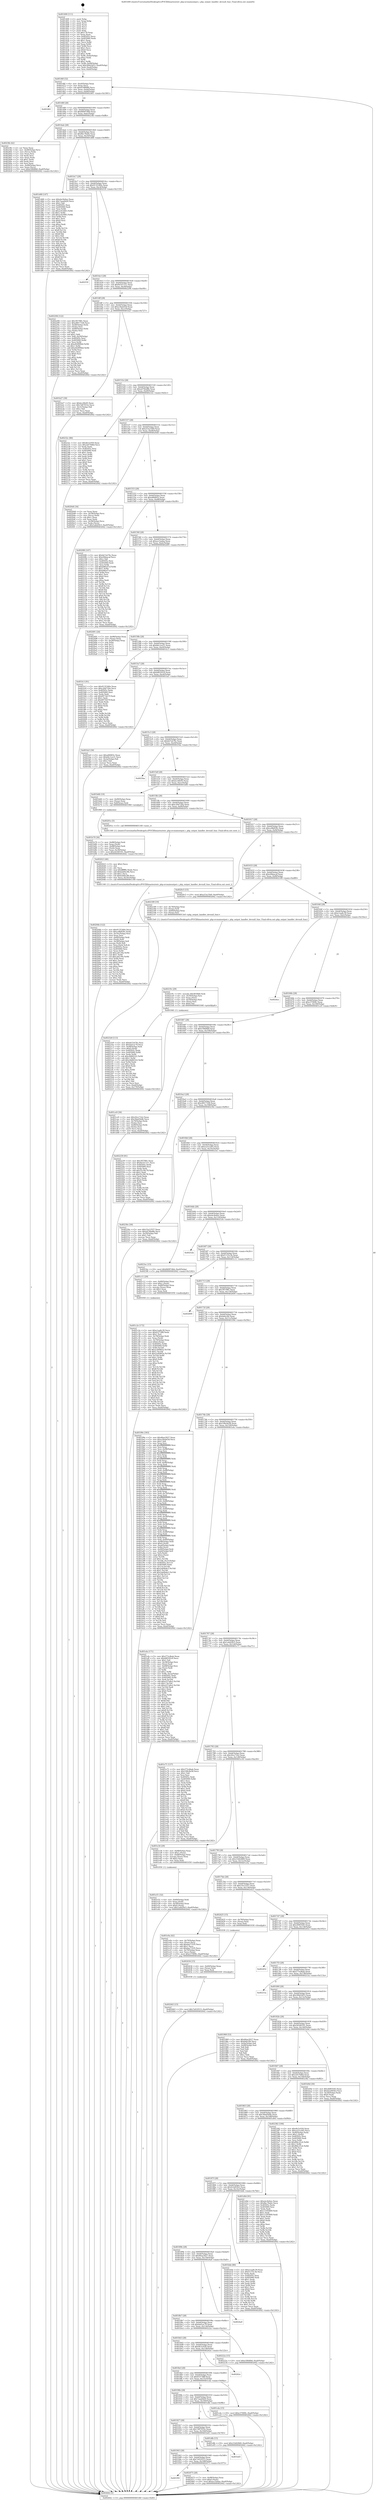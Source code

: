 digraph "0x401400" {
  label = "0x401400 (/mnt/c/Users/mathe/Desktop/tcc/POCII/binaries/extr_php-srcmainoutput.c_php_output_handler_devnull_func_Final-ollvm.out::main(0))"
  labelloc = "t"
  node[shape=record]

  Entry [label="",width=0.3,height=0.3,shape=circle,fillcolor=black,style=filled]
  "0x40146f" [label="{
     0x40146f [32]\l
     | [instrs]\l
     &nbsp;&nbsp;0x40146f \<+6\>: mov -0xa0(%rbp),%eax\l
     &nbsp;&nbsp;0x401475 \<+2\>: mov %eax,%ecx\l
     &nbsp;&nbsp;0x401477 \<+6\>: sub $0x810868f0,%ecx\l
     &nbsp;&nbsp;0x40147d \<+6\>: mov %eax,-0xb4(%rbp)\l
     &nbsp;&nbsp;0x401483 \<+6\>: mov %ecx,-0xb8(%rbp)\l
     &nbsp;&nbsp;0x401489 \<+6\>: je 0000000000402461 \<main+0x1061\>\l
  }"]
  "0x402461" [label="{
     0x402461\l
  }", style=dashed]
  "0x40148f" [label="{
     0x40148f [28]\l
     | [instrs]\l
     &nbsp;&nbsp;0x40148f \<+5\>: jmp 0000000000401494 \<main+0x94\>\l
     &nbsp;&nbsp;0x401494 \<+6\>: mov -0xb4(%rbp),%eax\l
     &nbsp;&nbsp;0x40149a \<+5\>: sub $0x84097d6d,%eax\l
     &nbsp;&nbsp;0x40149f \<+6\>: mov %eax,-0xbc(%rbp)\l
     &nbsp;&nbsp;0x4014a5 \<+6\>: je 00000000004023fb \<main+0xffb\>\l
  }"]
  Exit [label="",width=0.3,height=0.3,shape=circle,fillcolor=black,style=filled,peripheries=2]
  "0x4023fb" [label="{
     0x4023fb [42]\l
     | [instrs]\l
     &nbsp;&nbsp;0x4023fb \<+2\>: xor %eax,%eax\l
     &nbsp;&nbsp;0x4023fd \<+4\>: mov -0x48(%rbp),%rcx\l
     &nbsp;&nbsp;0x402401 \<+2\>: mov (%rcx),%edx\l
     &nbsp;&nbsp;0x402403 \<+2\>: mov %eax,%esi\l
     &nbsp;&nbsp;0x402405 \<+2\>: sub %edx,%esi\l
     &nbsp;&nbsp;0x402407 \<+2\>: mov %eax,%edx\l
     &nbsp;&nbsp;0x402409 \<+3\>: sub $0x1,%edx\l
     &nbsp;&nbsp;0x40240c \<+2\>: add %edx,%esi\l
     &nbsp;&nbsp;0x40240e \<+2\>: sub %esi,%eax\l
     &nbsp;&nbsp;0x402410 \<+4\>: mov -0x48(%rbp),%rcx\l
     &nbsp;&nbsp;0x402414 \<+2\>: mov %eax,(%rcx)\l
     &nbsp;&nbsp;0x402416 \<+10\>: movl $0xe5f64fb8,-0xa0(%rbp)\l
     &nbsp;&nbsp;0x402420 \<+5\>: jmp 0000000000402642 \<main+0x1242\>\l
  }"]
  "0x4014ab" [label="{
     0x4014ab [28]\l
     | [instrs]\l
     &nbsp;&nbsp;0x4014ab \<+5\>: jmp 00000000004014b0 \<main+0xb0\>\l
     &nbsp;&nbsp;0x4014b0 \<+6\>: mov -0xb4(%rbp),%eax\l
     &nbsp;&nbsp;0x4014b6 \<+5\>: sub $0x8bc78a0e,%eax\l
     &nbsp;&nbsp;0x4014bb \<+6\>: mov %eax,-0xc0(%rbp)\l
     &nbsp;&nbsp;0x4014c1 \<+6\>: je 0000000000401d68 \<main+0x968\>\l
  }"]
  "0x40195f" [label="{
     0x40195f\l
  }", style=dashed]
  "0x401d68" [label="{
     0x401d68 [147]\l
     | [instrs]\l
     &nbsp;&nbsp;0x401d68 \<+5\>: mov $0xebc9e6ee,%eax\l
     &nbsp;&nbsp;0x401d6d \<+5\>: mov $0x7aaa0d20,%ecx\l
     &nbsp;&nbsp;0x401d72 \<+2\>: mov $0x1,%dl\l
     &nbsp;&nbsp;0x401d74 \<+7\>: mov 0x40505c,%esi\l
     &nbsp;&nbsp;0x401d7b \<+7\>: mov 0x405060,%edi\l
     &nbsp;&nbsp;0x401d82 \<+3\>: mov %esi,%r8d\l
     &nbsp;&nbsp;0x401d85 \<+7\>: sub $0x2c0cfd63,%r8d\l
     &nbsp;&nbsp;0x401d8c \<+4\>: sub $0x1,%r8d\l
     &nbsp;&nbsp;0x401d90 \<+7\>: add $0x2c0cfd63,%r8d\l
     &nbsp;&nbsp;0x401d97 \<+4\>: imul %r8d,%esi\l
     &nbsp;&nbsp;0x401d9b \<+3\>: and $0x1,%esi\l
     &nbsp;&nbsp;0x401d9e \<+3\>: cmp $0x0,%esi\l
     &nbsp;&nbsp;0x401da1 \<+4\>: sete %r9b\l
     &nbsp;&nbsp;0x401da5 \<+3\>: cmp $0xa,%edi\l
     &nbsp;&nbsp;0x401da8 \<+4\>: setl %r10b\l
     &nbsp;&nbsp;0x401dac \<+3\>: mov %r9b,%r11b\l
     &nbsp;&nbsp;0x401daf \<+4\>: xor $0xff,%r11b\l
     &nbsp;&nbsp;0x401db3 \<+3\>: mov %r10b,%bl\l
     &nbsp;&nbsp;0x401db6 \<+3\>: xor $0xff,%bl\l
     &nbsp;&nbsp;0x401db9 \<+3\>: xor $0x1,%dl\l
     &nbsp;&nbsp;0x401dbc \<+3\>: mov %r11b,%r14b\l
     &nbsp;&nbsp;0x401dbf \<+4\>: and $0xff,%r14b\l
     &nbsp;&nbsp;0x401dc3 \<+3\>: and %dl,%r9b\l
     &nbsp;&nbsp;0x401dc6 \<+3\>: mov %bl,%r15b\l
     &nbsp;&nbsp;0x401dc9 \<+4\>: and $0xff,%r15b\l
     &nbsp;&nbsp;0x401dcd \<+3\>: and %dl,%r10b\l
     &nbsp;&nbsp;0x401dd0 \<+3\>: or %r9b,%r14b\l
     &nbsp;&nbsp;0x401dd3 \<+3\>: or %r10b,%r15b\l
     &nbsp;&nbsp;0x401dd6 \<+3\>: xor %r15b,%r14b\l
     &nbsp;&nbsp;0x401dd9 \<+3\>: or %bl,%r11b\l
     &nbsp;&nbsp;0x401ddc \<+4\>: xor $0xff,%r11b\l
     &nbsp;&nbsp;0x401de0 \<+3\>: or $0x1,%dl\l
     &nbsp;&nbsp;0x401de3 \<+3\>: and %dl,%r11b\l
     &nbsp;&nbsp;0x401de6 \<+3\>: or %r11b,%r14b\l
     &nbsp;&nbsp;0x401de9 \<+4\>: test $0x1,%r14b\l
     &nbsp;&nbsp;0x401ded \<+3\>: cmovne %ecx,%eax\l
     &nbsp;&nbsp;0x401df0 \<+6\>: mov %eax,-0xa0(%rbp)\l
     &nbsp;&nbsp;0x401df6 \<+5\>: jmp 0000000000402642 \<main+0x1242\>\l
  }"]
  "0x4014c7" [label="{
     0x4014c7 [28]\l
     | [instrs]\l
     &nbsp;&nbsp;0x4014c7 \<+5\>: jmp 00000000004014cc \<main+0xcc\>\l
     &nbsp;&nbsp;0x4014cc \<+6\>: mov -0xb4(%rbp),%eax\l
     &nbsp;&nbsp;0x4014d2 \<+5\>: sub $0x9135340e,%eax\l
     &nbsp;&nbsp;0x4014d7 \<+6\>: mov %eax,-0xc4(%rbp)\l
     &nbsp;&nbsp;0x4014dd \<+6\>: je 000000000040255f \<main+0x115f\>\l
  }"]
  "0x402475" [label="{
     0x402475 [28]\l
     | [instrs]\l
     &nbsp;&nbsp;0x402475 \<+7\>: mov -0x98(%rbp),%rax\l
     &nbsp;&nbsp;0x40247c \<+6\>: movl $0x0,(%rax)\l
     &nbsp;&nbsp;0x402482 \<+10\>: movl $0xacc5adaa,-0xa0(%rbp)\l
     &nbsp;&nbsp;0x40248c \<+5\>: jmp 0000000000402642 \<main+0x1242\>\l
  }"]
  "0x40255f" [label="{
     0x40255f\l
  }", style=dashed]
  "0x4014e3" [label="{
     0x4014e3 [28]\l
     | [instrs]\l
     &nbsp;&nbsp;0x4014e3 \<+5\>: jmp 00000000004014e8 \<main+0xe8\>\l
     &nbsp;&nbsp;0x4014e8 \<+6\>: mov -0xb4(%rbp),%eax\l
     &nbsp;&nbsp;0x4014ee \<+5\>: sub $0x9e551311,%eax\l
     &nbsp;&nbsp;0x4014f3 \<+6\>: mov %eax,-0xc8(%rbp)\l
     &nbsp;&nbsp;0x4014f9 \<+6\>: je 0000000000402294 \<main+0xe94\>\l
  }"]
  "0x401943" [label="{
     0x401943 [28]\l
     | [instrs]\l
     &nbsp;&nbsp;0x401943 \<+5\>: jmp 0000000000401948 \<main+0x548\>\l
     &nbsp;&nbsp;0x401948 \<+6\>: mov -0xb4(%rbp),%eax\l
     &nbsp;&nbsp;0x40194e \<+5\>: sub $0x7e610515,%eax\l
     &nbsp;&nbsp;0x401953 \<+6\>: mov %eax,-0x168(%rbp)\l
     &nbsp;&nbsp;0x401959 \<+6\>: je 0000000000402475 \<main+0x1075\>\l
  }"]
  "0x402294" [label="{
     0x402294 [122]\l
     | [instrs]\l
     &nbsp;&nbsp;0x402294 \<+5\>: mov $0x3f57981,%eax\l
     &nbsp;&nbsp;0x402299 \<+5\>: mov $0xe8017328,%ecx\l
     &nbsp;&nbsp;0x40229e \<+4\>: mov -0x48(%rbp),%rdx\l
     &nbsp;&nbsp;0x4022a2 \<+2\>: mov (%rdx),%esi\l
     &nbsp;&nbsp;0x4022a4 \<+4\>: mov -0x80(%rbp),%rdx\l
     &nbsp;&nbsp;0x4022a8 \<+2\>: cmp (%rdx),%esi\l
     &nbsp;&nbsp;0x4022aa \<+4\>: setl %dil\l
     &nbsp;&nbsp;0x4022ae \<+4\>: and $0x1,%dil\l
     &nbsp;&nbsp;0x4022b2 \<+4\>: mov %dil,-0x29(%rbp)\l
     &nbsp;&nbsp;0x4022b6 \<+7\>: mov 0x40505c,%esi\l
     &nbsp;&nbsp;0x4022bd \<+8\>: mov 0x405060,%r8d\l
     &nbsp;&nbsp;0x4022c5 \<+3\>: mov %esi,%r9d\l
     &nbsp;&nbsp;0x4022c8 \<+7\>: sub $0xe82890b4,%r9d\l
     &nbsp;&nbsp;0x4022cf \<+4\>: sub $0x1,%r9d\l
     &nbsp;&nbsp;0x4022d3 \<+7\>: add $0xe82890b4,%r9d\l
     &nbsp;&nbsp;0x4022da \<+4\>: imul %r9d,%esi\l
     &nbsp;&nbsp;0x4022de \<+3\>: and $0x1,%esi\l
     &nbsp;&nbsp;0x4022e1 \<+3\>: cmp $0x0,%esi\l
     &nbsp;&nbsp;0x4022e4 \<+4\>: sete %dil\l
     &nbsp;&nbsp;0x4022e8 \<+4\>: cmp $0xa,%r8d\l
     &nbsp;&nbsp;0x4022ec \<+4\>: setl %r10b\l
     &nbsp;&nbsp;0x4022f0 \<+3\>: mov %dil,%r11b\l
     &nbsp;&nbsp;0x4022f3 \<+3\>: and %r10b,%r11b\l
     &nbsp;&nbsp;0x4022f6 \<+3\>: xor %r10b,%dil\l
     &nbsp;&nbsp;0x4022f9 \<+3\>: or %dil,%r11b\l
     &nbsp;&nbsp;0x4022fc \<+4\>: test $0x1,%r11b\l
     &nbsp;&nbsp;0x402300 \<+3\>: cmovne %ecx,%eax\l
     &nbsp;&nbsp;0x402303 \<+6\>: mov %eax,-0xa0(%rbp)\l
     &nbsp;&nbsp;0x402309 \<+5\>: jmp 0000000000402642 \<main+0x1242\>\l
  }"]
  "0x4014ff" [label="{
     0x4014ff [28]\l
     | [instrs]\l
     &nbsp;&nbsp;0x4014ff \<+5\>: jmp 0000000000401504 \<main+0x104\>\l
     &nbsp;&nbsp;0x401504 \<+6\>: mov -0xb4(%rbp),%eax\l
     &nbsp;&nbsp;0x40150a \<+5\>: sub $0xa34ab43d,%eax\l
     &nbsp;&nbsp;0x40150f \<+6\>: mov %eax,-0xcc(%rbp)\l
     &nbsp;&nbsp;0x401515 \<+6\>: je 0000000000401b27 \<main+0x727\>\l
  }"]
  "0x401b45" [label="{
     0x401b45\l
  }", style=dashed]
  "0x401b27" [label="{
     0x401b27 [30]\l
     | [instrs]\l
     &nbsp;&nbsp;0x401b27 \<+5\>: mov $0xbcc0fe05,%eax\l
     &nbsp;&nbsp;0x401b2c \<+5\>: mov $0x7d87055e,%ecx\l
     &nbsp;&nbsp;0x401b31 \<+3\>: mov -0x31(%rbp),%dl\l
     &nbsp;&nbsp;0x401b34 \<+3\>: test $0x1,%dl\l
     &nbsp;&nbsp;0x401b37 \<+3\>: cmovne %ecx,%eax\l
     &nbsp;&nbsp;0x401b3a \<+6\>: mov %eax,-0xa0(%rbp)\l
     &nbsp;&nbsp;0x401b40 \<+5\>: jmp 0000000000402642 \<main+0x1242\>\l
  }"]
  "0x40151b" [label="{
     0x40151b [28]\l
     | [instrs]\l
     &nbsp;&nbsp;0x40151b \<+5\>: jmp 0000000000401520 \<main+0x120\>\l
     &nbsp;&nbsp;0x401520 \<+6\>: mov -0xb4(%rbp),%eax\l
     &nbsp;&nbsp;0x401526 \<+5\>: sub $0xa476bd8b,%eax\l
     &nbsp;&nbsp;0x40152b \<+6\>: mov %eax,-0xd0(%rbp)\l
     &nbsp;&nbsp;0x401531 \<+6\>: je 000000000040232c \<main+0xf2c\>\l
  }"]
  "0x402443" [label="{
     0x402443 [15]\l
     | [instrs]\l
     &nbsp;&nbsp;0x402443 \<+10\>: movl $0x7e610515,-0xa0(%rbp)\l
     &nbsp;&nbsp;0x40244d \<+5\>: jmp 0000000000402642 \<main+0x1242\>\l
  }"]
  "0x40232c" [label="{
     0x40232c [86]\l
     | [instrs]\l
     &nbsp;&nbsp;0x40232c \<+5\>: mov $0x4fc5c930,%eax\l
     &nbsp;&nbsp;0x402331 \<+5\>: mov $0x2d57fd6d,%ecx\l
     &nbsp;&nbsp;0x402336 \<+2\>: xor %edx,%edx\l
     &nbsp;&nbsp;0x402338 \<+7\>: mov 0x40505c,%esi\l
     &nbsp;&nbsp;0x40233f \<+7\>: mov 0x405060,%edi\l
     &nbsp;&nbsp;0x402346 \<+3\>: sub $0x1,%edx\l
     &nbsp;&nbsp;0x402349 \<+3\>: mov %esi,%r8d\l
     &nbsp;&nbsp;0x40234c \<+3\>: add %edx,%r8d\l
     &nbsp;&nbsp;0x40234f \<+4\>: imul %r8d,%esi\l
     &nbsp;&nbsp;0x402353 \<+3\>: and $0x1,%esi\l
     &nbsp;&nbsp;0x402356 \<+3\>: cmp $0x0,%esi\l
     &nbsp;&nbsp;0x402359 \<+4\>: sete %r9b\l
     &nbsp;&nbsp;0x40235d \<+3\>: cmp $0xa,%edi\l
     &nbsp;&nbsp;0x402360 \<+4\>: setl %r10b\l
     &nbsp;&nbsp;0x402364 \<+3\>: mov %r9b,%r11b\l
     &nbsp;&nbsp;0x402367 \<+3\>: and %r10b,%r11b\l
     &nbsp;&nbsp;0x40236a \<+3\>: xor %r10b,%r9b\l
     &nbsp;&nbsp;0x40236d \<+3\>: or %r9b,%r11b\l
     &nbsp;&nbsp;0x402370 \<+4\>: test $0x1,%r11b\l
     &nbsp;&nbsp;0x402374 \<+3\>: cmovne %ecx,%eax\l
     &nbsp;&nbsp;0x402377 \<+6\>: mov %eax,-0xa0(%rbp)\l
     &nbsp;&nbsp;0x40237d \<+5\>: jmp 0000000000402642 \<main+0x1242\>\l
  }"]
  "0x401537" [label="{
     0x401537 [28]\l
     | [instrs]\l
     &nbsp;&nbsp;0x401537 \<+5\>: jmp 000000000040153c \<main+0x13c\>\l
     &nbsp;&nbsp;0x40153c \<+6\>: mov -0xb4(%rbp),%eax\l
     &nbsp;&nbsp;0x401542 \<+5\>: sub $0xa53a33b9,%eax\l
     &nbsp;&nbsp;0x401547 \<+6\>: mov %eax,-0xd4(%rbp)\l
     &nbsp;&nbsp;0x40154d \<+6\>: je 00000000004020d4 \<main+0xcd4\>\l
  }"]
  "0x402434" [label="{
     0x402434 [15]\l
     | [instrs]\l
     &nbsp;&nbsp;0x402434 \<+4\>: mov -0x60(%rbp),%rax\l
     &nbsp;&nbsp;0x402438 \<+3\>: mov (%rax),%rax\l
     &nbsp;&nbsp;0x40243b \<+3\>: mov %rax,%rdi\l
     &nbsp;&nbsp;0x40243e \<+5\>: call 0000000000401030 \<free@plt\>\l
     | [calls]\l
     &nbsp;&nbsp;0x401030 \{1\} (unknown)\l
  }"]
  "0x4020d4" [label="{
     0x4020d4 [34]\l
     | [instrs]\l
     &nbsp;&nbsp;0x4020d4 \<+2\>: xor %eax,%eax\l
     &nbsp;&nbsp;0x4020d6 \<+4\>: mov -0x58(%rbp),%rcx\l
     &nbsp;&nbsp;0x4020da \<+2\>: mov (%rcx),%edx\l
     &nbsp;&nbsp;0x4020dc \<+3\>: sub $0x1,%eax\l
     &nbsp;&nbsp;0x4020df \<+2\>: sub %eax,%edx\l
     &nbsp;&nbsp;0x4020e1 \<+4\>: mov -0x58(%rbp),%rcx\l
     &nbsp;&nbsp;0x4020e5 \<+2\>: mov %edx,(%rcx)\l
     &nbsp;&nbsp;0x4020e7 \<+10\>: movl $0x1a4d29c5,-0xa0(%rbp)\l
     &nbsp;&nbsp;0x4020f1 \<+5\>: jmp 0000000000402642 \<main+0x1242\>\l
  }"]
  "0x401553" [label="{
     0x401553 [28]\l
     | [instrs]\l
     &nbsp;&nbsp;0x401553 \<+5\>: jmp 0000000000401558 \<main+0x158\>\l
     &nbsp;&nbsp;0x401558 \<+6\>: mov -0xb4(%rbp),%eax\l
     &nbsp;&nbsp;0x40155e \<+5\>: sub $0xa66f4f3c,%eax\l
     &nbsp;&nbsp;0x401563 \<+6\>: mov %eax,-0xd8(%rbp)\l
     &nbsp;&nbsp;0x401569 \<+6\>: je 00000000004020f6 \<main+0xcf6\>\l
  }"]
  "0x4021b9" [label="{
     0x4021b9 [113]\l
     | [instrs]\l
     &nbsp;&nbsp;0x4021b9 \<+5\>: mov $0xbb7eb76c,%esi\l
     &nbsp;&nbsp;0x4021be \<+5\>: mov $0x4af1ac79,%ecx\l
     &nbsp;&nbsp;0x4021c3 \<+4\>: mov -0x48(%rbp),%rdi\l
     &nbsp;&nbsp;0x4021c7 \<+6\>: movl $0x0,(%rdi)\l
     &nbsp;&nbsp;0x4021cd \<+7\>: mov 0x40505c,%edx\l
     &nbsp;&nbsp;0x4021d4 \<+8\>: mov 0x405060,%r8d\l
     &nbsp;&nbsp;0x4021dc \<+3\>: mov %edx,%r9d\l
     &nbsp;&nbsp;0x4021df \<+7\>: sub $0xc8d66322,%r9d\l
     &nbsp;&nbsp;0x4021e6 \<+4\>: sub $0x1,%r9d\l
     &nbsp;&nbsp;0x4021ea \<+7\>: add $0xc8d66322,%r9d\l
     &nbsp;&nbsp;0x4021f1 \<+4\>: imul %r9d,%edx\l
     &nbsp;&nbsp;0x4021f5 \<+3\>: and $0x1,%edx\l
     &nbsp;&nbsp;0x4021f8 \<+3\>: cmp $0x0,%edx\l
     &nbsp;&nbsp;0x4021fb \<+4\>: sete %r10b\l
     &nbsp;&nbsp;0x4021ff \<+4\>: cmp $0xa,%r8d\l
     &nbsp;&nbsp;0x402203 \<+4\>: setl %r11b\l
     &nbsp;&nbsp;0x402207 \<+3\>: mov %r10b,%bl\l
     &nbsp;&nbsp;0x40220a \<+3\>: and %r11b,%bl\l
     &nbsp;&nbsp;0x40220d \<+3\>: xor %r11b,%r10b\l
     &nbsp;&nbsp;0x402210 \<+3\>: or %r10b,%bl\l
     &nbsp;&nbsp;0x402213 \<+3\>: test $0x1,%bl\l
     &nbsp;&nbsp;0x402216 \<+3\>: cmovne %ecx,%esi\l
     &nbsp;&nbsp;0x402219 \<+6\>: mov %esi,-0xa0(%rbp)\l
     &nbsp;&nbsp;0x40221f \<+6\>: mov %eax,-0x170(%rbp)\l
     &nbsp;&nbsp;0x402225 \<+5\>: jmp 0000000000402642 \<main+0x1242\>\l
  }"]
  "0x4020f6" [label="{
     0x4020f6 [147]\l
     | [instrs]\l
     &nbsp;&nbsp;0x4020f6 \<+5\>: mov $0xbb7eb76c,%eax\l
     &nbsp;&nbsp;0x4020fb \<+5\>: mov $0xe0bbacaf,%ecx\l
     &nbsp;&nbsp;0x402100 \<+2\>: mov $0x1,%dl\l
     &nbsp;&nbsp;0x402102 \<+7\>: mov 0x40505c,%esi\l
     &nbsp;&nbsp;0x402109 \<+7\>: mov 0x405060,%edi\l
     &nbsp;&nbsp;0x402110 \<+3\>: mov %esi,%r8d\l
     &nbsp;&nbsp;0x402113 \<+7\>: add $0xb96ed7cf,%r8d\l
     &nbsp;&nbsp;0x40211a \<+4\>: sub $0x1,%r8d\l
     &nbsp;&nbsp;0x40211e \<+7\>: sub $0xb96ed7cf,%r8d\l
     &nbsp;&nbsp;0x402125 \<+4\>: imul %r8d,%esi\l
     &nbsp;&nbsp;0x402129 \<+3\>: and $0x1,%esi\l
     &nbsp;&nbsp;0x40212c \<+3\>: cmp $0x0,%esi\l
     &nbsp;&nbsp;0x40212f \<+4\>: sete %r9b\l
     &nbsp;&nbsp;0x402133 \<+3\>: cmp $0xa,%edi\l
     &nbsp;&nbsp;0x402136 \<+4\>: setl %r10b\l
     &nbsp;&nbsp;0x40213a \<+3\>: mov %r9b,%r11b\l
     &nbsp;&nbsp;0x40213d \<+4\>: xor $0xff,%r11b\l
     &nbsp;&nbsp;0x402141 \<+3\>: mov %r10b,%bl\l
     &nbsp;&nbsp;0x402144 \<+3\>: xor $0xff,%bl\l
     &nbsp;&nbsp;0x402147 \<+3\>: xor $0x0,%dl\l
     &nbsp;&nbsp;0x40214a \<+3\>: mov %r11b,%r14b\l
     &nbsp;&nbsp;0x40214d \<+4\>: and $0x0,%r14b\l
     &nbsp;&nbsp;0x402151 \<+3\>: and %dl,%r9b\l
     &nbsp;&nbsp;0x402154 \<+3\>: mov %bl,%r15b\l
     &nbsp;&nbsp;0x402157 \<+4\>: and $0x0,%r15b\l
     &nbsp;&nbsp;0x40215b \<+3\>: and %dl,%r10b\l
     &nbsp;&nbsp;0x40215e \<+3\>: or %r9b,%r14b\l
     &nbsp;&nbsp;0x402161 \<+3\>: or %r10b,%r15b\l
     &nbsp;&nbsp;0x402164 \<+3\>: xor %r15b,%r14b\l
     &nbsp;&nbsp;0x402167 \<+3\>: or %bl,%r11b\l
     &nbsp;&nbsp;0x40216a \<+4\>: xor $0xff,%r11b\l
     &nbsp;&nbsp;0x40216e \<+3\>: or $0x0,%dl\l
     &nbsp;&nbsp;0x402171 \<+3\>: and %dl,%r11b\l
     &nbsp;&nbsp;0x402174 \<+3\>: or %r11b,%r14b\l
     &nbsp;&nbsp;0x402177 \<+4\>: test $0x1,%r14b\l
     &nbsp;&nbsp;0x40217b \<+3\>: cmovne %ecx,%eax\l
     &nbsp;&nbsp;0x40217e \<+6\>: mov %eax,-0xa0(%rbp)\l
     &nbsp;&nbsp;0x402184 \<+5\>: jmp 0000000000402642 \<main+0x1242\>\l
  }"]
  "0x40156f" [label="{
     0x40156f [28]\l
     | [instrs]\l
     &nbsp;&nbsp;0x40156f \<+5\>: jmp 0000000000401574 \<main+0x174\>\l
     &nbsp;&nbsp;0x401574 \<+6\>: mov -0xb4(%rbp),%eax\l
     &nbsp;&nbsp;0x40157a \<+5\>: sub $0xacc5adaa,%eax\l
     &nbsp;&nbsp;0x40157f \<+6\>: mov %eax,-0xdc(%rbp)\l
     &nbsp;&nbsp;0x401585 \<+6\>: je 0000000000402491 \<main+0x1091\>\l
  }"]
  "0x40219c" [label="{
     0x40219c [29]\l
     | [instrs]\l
     &nbsp;&nbsp;0x40219c \<+10\>: movabs $0x4030b6,%rdi\l
     &nbsp;&nbsp;0x4021a6 \<+4\>: mov -0x50(%rbp),%rsi\l
     &nbsp;&nbsp;0x4021aa \<+2\>: mov %eax,(%rsi)\l
     &nbsp;&nbsp;0x4021ac \<+4\>: mov -0x50(%rbp),%rsi\l
     &nbsp;&nbsp;0x4021b0 \<+2\>: mov (%rsi),%esi\l
     &nbsp;&nbsp;0x4021b2 \<+2\>: mov $0x0,%al\l
     &nbsp;&nbsp;0x4021b4 \<+5\>: call 0000000000401040 \<printf@plt\>\l
     | [calls]\l
     &nbsp;&nbsp;0x401040 \{1\} (unknown)\l
  }"]
  "0x402491" [label="{
     0x402491 [24]\l
     | [instrs]\l
     &nbsp;&nbsp;0x402491 \<+7\>: mov -0x98(%rbp),%rax\l
     &nbsp;&nbsp;0x402498 \<+2\>: mov (%rax),%eax\l
     &nbsp;&nbsp;0x40249a \<+4\>: lea -0x28(%rbp),%rsp\l
     &nbsp;&nbsp;0x40249e \<+1\>: pop %rbx\l
     &nbsp;&nbsp;0x40249f \<+2\>: pop %r12\l
     &nbsp;&nbsp;0x4024a1 \<+2\>: pop %r13\l
     &nbsp;&nbsp;0x4024a3 \<+2\>: pop %r14\l
     &nbsp;&nbsp;0x4024a5 \<+2\>: pop %r15\l
     &nbsp;&nbsp;0x4024a7 \<+1\>: pop %rbp\l
     &nbsp;&nbsp;0x4024a8 \<+1\>: ret\l
  }"]
  "0x40158b" [label="{
     0x40158b [28]\l
     | [instrs]\l
     &nbsp;&nbsp;0x40158b \<+5\>: jmp 0000000000401590 \<main+0x190\>\l
     &nbsp;&nbsp;0x401590 \<+6\>: mov -0xb4(%rbp),%eax\l
     &nbsp;&nbsp;0x401596 \<+5\>: sub $0xb6c1ea31,%eax\l
     &nbsp;&nbsp;0x40159b \<+6\>: mov %eax,-0xe0(%rbp)\l
     &nbsp;&nbsp;0x4015a1 \<+6\>: je 0000000000401fc3 \<main+0xbc3\>\l
  }"]
  "0x40204b" [label="{
     0x40204b [122]\l
     | [instrs]\l
     &nbsp;&nbsp;0x40204b \<+5\>: mov $0x9135340e,%ecx\l
     &nbsp;&nbsp;0x402050 \<+5\>: mov $0xce8b839c,%edx\l
     &nbsp;&nbsp;0x402055 \<+6\>: mov -0x16c(%rbp),%esi\l
     &nbsp;&nbsp;0x40205b \<+3\>: imul %eax,%esi\l
     &nbsp;&nbsp;0x40205e \<+4\>: mov -0x60(%rbp),%rdi\l
     &nbsp;&nbsp;0x402062 \<+3\>: mov (%rdi),%rdi\l
     &nbsp;&nbsp;0x402065 \<+4\>: mov -0x58(%rbp),%r8\l
     &nbsp;&nbsp;0x402069 \<+3\>: movslq (%r8),%r8\l
     &nbsp;&nbsp;0x40206c \<+4\>: mov %esi,(%rdi,%r8,4)\l
     &nbsp;&nbsp;0x402070 \<+7\>: mov 0x40505c,%eax\l
     &nbsp;&nbsp;0x402077 \<+7\>: mov 0x405060,%esi\l
     &nbsp;&nbsp;0x40207e \<+3\>: mov %eax,%r9d\l
     &nbsp;&nbsp;0x402081 \<+7\>: add $0xca6139a,%r9d\l
     &nbsp;&nbsp;0x402088 \<+4\>: sub $0x1,%r9d\l
     &nbsp;&nbsp;0x40208c \<+7\>: sub $0xca6139a,%r9d\l
     &nbsp;&nbsp;0x402093 \<+4\>: imul %r9d,%eax\l
     &nbsp;&nbsp;0x402097 \<+3\>: and $0x1,%eax\l
     &nbsp;&nbsp;0x40209a \<+3\>: cmp $0x0,%eax\l
     &nbsp;&nbsp;0x40209d \<+4\>: sete %r10b\l
     &nbsp;&nbsp;0x4020a1 \<+3\>: cmp $0xa,%esi\l
     &nbsp;&nbsp;0x4020a4 \<+4\>: setl %r11b\l
     &nbsp;&nbsp;0x4020a8 \<+3\>: mov %r10b,%bl\l
     &nbsp;&nbsp;0x4020ab \<+3\>: and %r11b,%bl\l
     &nbsp;&nbsp;0x4020ae \<+3\>: xor %r11b,%r10b\l
     &nbsp;&nbsp;0x4020b1 \<+3\>: or %r10b,%bl\l
     &nbsp;&nbsp;0x4020b4 \<+3\>: test $0x1,%bl\l
     &nbsp;&nbsp;0x4020b7 \<+3\>: cmovne %edx,%ecx\l
     &nbsp;&nbsp;0x4020ba \<+6\>: mov %ecx,-0xa0(%rbp)\l
     &nbsp;&nbsp;0x4020c0 \<+5\>: jmp 0000000000402642 \<main+0x1242\>\l
  }"]
  "0x401fc3" [label="{
     0x401fc3 [91]\l
     | [instrs]\l
     &nbsp;&nbsp;0x401fc3 \<+5\>: mov $0x9135340e,%eax\l
     &nbsp;&nbsp;0x401fc8 \<+5\>: mov $0xc264720a,%ecx\l
     &nbsp;&nbsp;0x401fcd \<+7\>: mov 0x40505c,%edx\l
     &nbsp;&nbsp;0x401fd4 \<+7\>: mov 0x405060,%esi\l
     &nbsp;&nbsp;0x401fdb \<+2\>: mov %edx,%edi\l
     &nbsp;&nbsp;0x401fdd \<+6\>: add $0x6973b57f,%edi\l
     &nbsp;&nbsp;0x401fe3 \<+3\>: sub $0x1,%edi\l
     &nbsp;&nbsp;0x401fe6 \<+6\>: sub $0x6973b57f,%edi\l
     &nbsp;&nbsp;0x401fec \<+3\>: imul %edi,%edx\l
     &nbsp;&nbsp;0x401fef \<+3\>: and $0x1,%edx\l
     &nbsp;&nbsp;0x401ff2 \<+3\>: cmp $0x0,%edx\l
     &nbsp;&nbsp;0x401ff5 \<+4\>: sete %r8b\l
     &nbsp;&nbsp;0x401ff9 \<+3\>: cmp $0xa,%esi\l
     &nbsp;&nbsp;0x401ffc \<+4\>: setl %r9b\l
     &nbsp;&nbsp;0x402000 \<+3\>: mov %r8b,%r10b\l
     &nbsp;&nbsp;0x402003 \<+3\>: and %r9b,%r10b\l
     &nbsp;&nbsp;0x402006 \<+3\>: xor %r9b,%r8b\l
     &nbsp;&nbsp;0x402009 \<+3\>: or %r8b,%r10b\l
     &nbsp;&nbsp;0x40200c \<+4\>: test $0x1,%r10b\l
     &nbsp;&nbsp;0x402010 \<+3\>: cmovne %ecx,%eax\l
     &nbsp;&nbsp;0x402013 \<+6\>: mov %eax,-0xa0(%rbp)\l
     &nbsp;&nbsp;0x402019 \<+5\>: jmp 0000000000402642 \<main+0x1242\>\l
  }"]
  "0x4015a7" [label="{
     0x4015a7 [28]\l
     | [instrs]\l
     &nbsp;&nbsp;0x4015a7 \<+5\>: jmp 00000000004015ac \<main+0x1ac\>\l
     &nbsp;&nbsp;0x4015ac \<+6\>: mov -0xb4(%rbp),%eax\l
     &nbsp;&nbsp;0x4015b2 \<+5\>: sub $0xb8f183c9,%eax\l
     &nbsp;&nbsp;0x4015b7 \<+6\>: mov %eax,-0xe4(%rbp)\l
     &nbsp;&nbsp;0x4015bd \<+6\>: je 0000000000401fa5 \<main+0xba5\>\l
  }"]
  "0x402023" [label="{
     0x402023 [40]\l
     | [instrs]\l
     &nbsp;&nbsp;0x402023 \<+5\>: mov $0x2,%ecx\l
     &nbsp;&nbsp;0x402028 \<+1\>: cltd\l
     &nbsp;&nbsp;0x402029 \<+2\>: idiv %ecx\l
     &nbsp;&nbsp;0x40202b \<+6\>: imul $0xfffffffe,%edx,%ecx\l
     &nbsp;&nbsp;0x402031 \<+6\>: add $0xb2b6a3fb,%ecx\l
     &nbsp;&nbsp;0x402037 \<+3\>: add $0x1,%ecx\l
     &nbsp;&nbsp;0x40203a \<+6\>: sub $0xb2b6a3fb,%ecx\l
     &nbsp;&nbsp;0x402040 \<+6\>: mov %ecx,-0x16c(%rbp)\l
     &nbsp;&nbsp;0x402046 \<+5\>: call 0000000000401160 \<next_i\>\l
     | [calls]\l
     &nbsp;&nbsp;0x401160 \{1\} (/mnt/c/Users/mathe/Desktop/tcc/POCII/binaries/extr_php-srcmainoutput.c_php_output_handler_devnull_func_Final-ollvm.out::next_i)\l
  }"]
  "0x401fa5" [label="{
     0x401fa5 [30]\l
     | [instrs]\l
     &nbsp;&nbsp;0x401fa5 \<+5\>: mov $0xa66f4f3c,%eax\l
     &nbsp;&nbsp;0x401faa \<+5\>: mov $0xb6c1ea31,%ecx\l
     &nbsp;&nbsp;0x401faf \<+3\>: mov -0x2a(%rbp),%dl\l
     &nbsp;&nbsp;0x401fb2 \<+3\>: test $0x1,%dl\l
     &nbsp;&nbsp;0x401fb5 \<+3\>: cmovne %ecx,%eax\l
     &nbsp;&nbsp;0x401fb8 \<+6\>: mov %eax,-0xa0(%rbp)\l
     &nbsp;&nbsp;0x401fbe \<+5\>: jmp 0000000000402642 \<main+0x1242\>\l
  }"]
  "0x4015c3" [label="{
     0x4015c3 [28]\l
     | [instrs]\l
     &nbsp;&nbsp;0x4015c3 \<+5\>: jmp 00000000004015c8 \<main+0x1c8\>\l
     &nbsp;&nbsp;0x4015c8 \<+6\>: mov -0xb4(%rbp),%eax\l
     &nbsp;&nbsp;0x4015ce \<+5\>: sub $0xbb7eb76c,%eax\l
     &nbsp;&nbsp;0x4015d3 \<+6\>: mov %eax,-0xe8(%rbp)\l
     &nbsp;&nbsp;0x4015d9 \<+6\>: je 00000000004025ba \<main+0x11ba\>\l
  }"]
  "0x401e51" [label="{
     0x401e51 [32]\l
     | [instrs]\l
     &nbsp;&nbsp;0x401e51 \<+4\>: mov -0x60(%rbp),%rdi\l
     &nbsp;&nbsp;0x401e55 \<+3\>: mov %rax,(%rdi)\l
     &nbsp;&nbsp;0x401e58 \<+4\>: mov -0x58(%rbp),%rax\l
     &nbsp;&nbsp;0x401e5c \<+6\>: movl $0x0,(%rax)\l
     &nbsp;&nbsp;0x401e62 \<+10\>: movl $0x1a4d29c5,-0xa0(%rbp)\l
     &nbsp;&nbsp;0x401e6c \<+5\>: jmp 0000000000402642 \<main+0x1242\>\l
  }"]
  "0x4025ba" [label="{
     0x4025ba\l
  }", style=dashed]
  "0x4015df" [label="{
     0x4015df [28]\l
     | [instrs]\l
     &nbsp;&nbsp;0x4015df \<+5\>: jmp 00000000004015e4 \<main+0x1e4\>\l
     &nbsp;&nbsp;0x4015e4 \<+6\>: mov -0xb4(%rbp),%eax\l
     &nbsp;&nbsp;0x4015ea \<+5\>: sub $0xbcc0fe05,%eax\l
     &nbsp;&nbsp;0x4015ef \<+6\>: mov %eax,-0xec(%rbp)\l
     &nbsp;&nbsp;0x4015f5 \<+6\>: je 0000000000401b66 \<main+0x766\>\l
  }"]
  "0x401927" [label="{
     0x401927 [28]\l
     | [instrs]\l
     &nbsp;&nbsp;0x401927 \<+5\>: jmp 000000000040192c \<main+0x52c\>\l
     &nbsp;&nbsp;0x40192c \<+6\>: mov -0xb4(%rbp),%eax\l
     &nbsp;&nbsp;0x401932 \<+5\>: sub $0x7d87055e,%eax\l
     &nbsp;&nbsp;0x401937 \<+6\>: mov %eax,-0x164(%rbp)\l
     &nbsp;&nbsp;0x40193d \<+6\>: je 0000000000401b45 \<main+0x745\>\l
  }"]
  "0x401b66" [label="{
     0x401b66 [19]\l
     | [instrs]\l
     &nbsp;&nbsp;0x401b66 \<+7\>: mov -0x90(%rbp),%rax\l
     &nbsp;&nbsp;0x401b6d \<+3\>: mov (%rax),%rax\l
     &nbsp;&nbsp;0x401b70 \<+4\>: mov 0x8(%rax),%rdi\l
     &nbsp;&nbsp;0x401b74 \<+5\>: call 0000000000401060 \<atoi@plt\>\l
     | [calls]\l
     &nbsp;&nbsp;0x401060 \{1\} (unknown)\l
  }"]
  "0x4015fb" [label="{
     0x4015fb [28]\l
     | [instrs]\l
     &nbsp;&nbsp;0x4015fb \<+5\>: jmp 0000000000401600 \<main+0x200\>\l
     &nbsp;&nbsp;0x401600 \<+6\>: mov -0xb4(%rbp),%eax\l
     &nbsp;&nbsp;0x401606 \<+5\>: sub $0xc264720a,%eax\l
     &nbsp;&nbsp;0x40160b \<+6\>: mov %eax,-0xf0(%rbp)\l
     &nbsp;&nbsp;0x401611 \<+6\>: je 000000000040201e \<main+0xc1e\>\l
  }"]
  "0x401dfb" [label="{
     0x401dfb [15]\l
     | [instrs]\l
     &nbsp;&nbsp;0x401dfb \<+10\>: movl $0x21b62849,-0xa0(%rbp)\l
     &nbsp;&nbsp;0x401e05 \<+5\>: jmp 0000000000402642 \<main+0x1242\>\l
  }"]
  "0x40201e" [label="{
     0x40201e [5]\l
     | [instrs]\l
     &nbsp;&nbsp;0x40201e \<+5\>: call 0000000000401160 \<next_i\>\l
     | [calls]\l
     &nbsp;&nbsp;0x401160 \{1\} (/mnt/c/Users/mathe/Desktop/tcc/POCII/binaries/extr_php-srcmainoutput.c_php_output_handler_devnull_func_Final-ollvm.out::next_i)\l
  }"]
  "0x401617" [label="{
     0x401617 [28]\l
     | [instrs]\l
     &nbsp;&nbsp;0x401617 \<+5\>: jmp 000000000040161c \<main+0x21c\>\l
     &nbsp;&nbsp;0x40161c \<+6\>: mov -0xb4(%rbp),%eax\l
     &nbsp;&nbsp;0x401622 \<+5\>: sub $0xce8b839c,%eax\l
     &nbsp;&nbsp;0x401627 \<+6\>: mov %eax,-0xf4(%rbp)\l
     &nbsp;&nbsp;0x40162d \<+6\>: je 00000000004020c5 \<main+0xcc5\>\l
  }"]
  "0x40190b" [label="{
     0x40190b [28]\l
     | [instrs]\l
     &nbsp;&nbsp;0x40190b \<+5\>: jmp 0000000000401910 \<main+0x510\>\l
     &nbsp;&nbsp;0x401910 \<+6\>: mov -0xb4(%rbp),%eax\l
     &nbsp;&nbsp;0x401916 \<+5\>: sub $0x7aaa0d20,%eax\l
     &nbsp;&nbsp;0x40191b \<+6\>: mov %eax,-0x160(%rbp)\l
     &nbsp;&nbsp;0x401921 \<+6\>: je 0000000000401dfb \<main+0x9fb\>\l
  }"]
  "0x4020c5" [label="{
     0x4020c5 [15]\l
     | [instrs]\l
     &nbsp;&nbsp;0x4020c5 \<+10\>: movl $0xa53a33b9,-0xa0(%rbp)\l
     &nbsp;&nbsp;0x4020cf \<+5\>: jmp 0000000000402642 \<main+0x1242\>\l
  }"]
  "0x401633" [label="{
     0x401633 [28]\l
     | [instrs]\l
     &nbsp;&nbsp;0x401633 \<+5\>: jmp 0000000000401638 \<main+0x238\>\l
     &nbsp;&nbsp;0x401638 \<+6\>: mov -0xb4(%rbp),%eax\l
     &nbsp;&nbsp;0x40163e \<+5\>: sub $0xe0bbacaf,%eax\l
     &nbsp;&nbsp;0x401643 \<+6\>: mov %eax,-0xf8(%rbp)\l
     &nbsp;&nbsp;0x401649 \<+6\>: je 0000000000402189 \<main+0xd89\>\l
  }"]
  "0x401cda" [label="{
     0x401cda [15]\l
     | [instrs]\l
     &nbsp;&nbsp;0x401cda \<+10\>: movl $0xe37f49fc,-0xa0(%rbp)\l
     &nbsp;&nbsp;0x401ce4 \<+5\>: jmp 0000000000402642 \<main+0x1242\>\l
  }"]
  "0x402189" [label="{
     0x402189 [19]\l
     | [instrs]\l
     &nbsp;&nbsp;0x402189 \<+4\>: mov -0x78(%rbp),%rax\l
     &nbsp;&nbsp;0x40218d \<+3\>: mov (%rax),%rdi\l
     &nbsp;&nbsp;0x402190 \<+4\>: mov -0x60(%rbp),%rax\l
     &nbsp;&nbsp;0x402194 \<+3\>: mov (%rax),%rsi\l
     &nbsp;&nbsp;0x402197 \<+5\>: call 00000000004013e0 \<php_output_handler_devnull_func\>\l
     | [calls]\l
     &nbsp;&nbsp;0x4013e0 \{1\} (/mnt/c/Users/mathe/Desktop/tcc/POCII/binaries/extr_php-srcmainoutput.c_php_output_handler_devnull_func_Final-ollvm.out::php_output_handler_devnull_func)\l
  }"]
  "0x40164f" [label="{
     0x40164f [28]\l
     | [instrs]\l
     &nbsp;&nbsp;0x40164f \<+5\>: jmp 0000000000401654 \<main+0x254\>\l
     &nbsp;&nbsp;0x401654 \<+6\>: mov -0xb4(%rbp),%eax\l
     &nbsp;&nbsp;0x40165a \<+5\>: sub $0xe1aa8c39,%eax\l
     &nbsp;&nbsp;0x40165f \<+6\>: mov %eax,-0xfc(%rbp)\l
     &nbsp;&nbsp;0x401665 \<+6\>: je 00000000004024ee \<main+0x10ee\>\l
  }"]
  "0x4018ef" [label="{
     0x4018ef [28]\l
     | [instrs]\l
     &nbsp;&nbsp;0x4018ef \<+5\>: jmp 00000000004018f4 \<main+0x4f4\>\l
     &nbsp;&nbsp;0x4018f4 \<+6\>: mov -0xb4(%rbp),%eax\l
     &nbsp;&nbsp;0x4018fa \<+5\>: sub $0x61f73f8f,%eax\l
     &nbsp;&nbsp;0x4018ff \<+6\>: mov %eax,-0x15c(%rbp)\l
     &nbsp;&nbsp;0x401905 \<+6\>: je 0000000000401cda \<main+0x8da\>\l
  }"]
  "0x4024ee" [label="{
     0x4024ee\l
  }", style=dashed]
  "0x40166b" [label="{
     0x40166b [28]\l
     | [instrs]\l
     &nbsp;&nbsp;0x40166b \<+5\>: jmp 0000000000401670 \<main+0x270\>\l
     &nbsp;&nbsp;0x401670 \<+6\>: mov -0xb4(%rbp),%eax\l
     &nbsp;&nbsp;0x401676 \<+5\>: sub $0xe37f49fc,%eax\l
     &nbsp;&nbsp;0x40167b \<+6\>: mov %eax,-0x100(%rbp)\l
     &nbsp;&nbsp;0x401681 \<+6\>: je 0000000000401ce9 \<main+0x8e9\>\l
  }"]
  "0x40262e" [label="{
     0x40262e\l
  }", style=dashed]
  "0x401ce9" [label="{
     0x401ce9 [36]\l
     | [instrs]\l
     &nbsp;&nbsp;0x401ce9 \<+5\>: mov $0x20ce71b2,%eax\l
     &nbsp;&nbsp;0x401cee \<+5\>: mov $0x3bbd5b4b,%ecx\l
     &nbsp;&nbsp;0x401cf3 \<+4\>: mov -0x70(%rbp),%rdx\l
     &nbsp;&nbsp;0x401cf7 \<+2\>: mov (%rdx),%esi\l
     &nbsp;&nbsp;0x401cf9 \<+4\>: mov -0x80(%rbp),%rdx\l
     &nbsp;&nbsp;0x401cfd \<+2\>: cmp (%rdx),%esi\l
     &nbsp;&nbsp;0x401cff \<+3\>: cmovl %ecx,%eax\l
     &nbsp;&nbsp;0x401d02 \<+6\>: mov %eax,-0xa0(%rbp)\l
     &nbsp;&nbsp;0x401d08 \<+5\>: jmp 0000000000402642 \<main+0x1242\>\l
  }"]
  "0x401687" [label="{
     0x401687 [28]\l
     | [instrs]\l
     &nbsp;&nbsp;0x401687 \<+5\>: jmp 000000000040168c \<main+0x28c\>\l
     &nbsp;&nbsp;0x40168c \<+6\>: mov -0xb4(%rbp),%eax\l
     &nbsp;&nbsp;0x401692 \<+5\>: sub $0xe5f64fb8,%eax\l
     &nbsp;&nbsp;0x401697 \<+6\>: mov %eax,-0x104(%rbp)\l
     &nbsp;&nbsp;0x40169d \<+6\>: je 0000000000402239 \<main+0xe39\>\l
  }"]
  "0x4018d3" [label="{
     0x4018d3 [28]\l
     | [instrs]\l
     &nbsp;&nbsp;0x4018d3 \<+5\>: jmp 00000000004018d8 \<main+0x4d8\>\l
     &nbsp;&nbsp;0x4018d8 \<+6\>: mov -0xb4(%rbp),%eax\l
     &nbsp;&nbsp;0x4018de \<+5\>: sub $0x4fc5c930,%eax\l
     &nbsp;&nbsp;0x4018e3 \<+6\>: mov %eax,-0x158(%rbp)\l
     &nbsp;&nbsp;0x4018e9 \<+6\>: je 000000000040262e \<main+0x122e\>\l
  }"]
  "0x402239" [label="{
     0x402239 [91]\l
     | [instrs]\l
     &nbsp;&nbsp;0x402239 \<+5\>: mov $0x3f57981,%eax\l
     &nbsp;&nbsp;0x40223e \<+5\>: mov $0x9e551311,%ecx\l
     &nbsp;&nbsp;0x402243 \<+7\>: mov 0x40505c,%edx\l
     &nbsp;&nbsp;0x40224a \<+7\>: mov 0x405060,%esi\l
     &nbsp;&nbsp;0x402251 \<+2\>: mov %edx,%edi\l
     &nbsp;&nbsp;0x402253 \<+6\>: add $0x55c56c78,%edi\l
     &nbsp;&nbsp;0x402259 \<+3\>: sub $0x1,%edi\l
     &nbsp;&nbsp;0x40225c \<+6\>: sub $0x55c56c78,%edi\l
     &nbsp;&nbsp;0x402262 \<+3\>: imul %edi,%edx\l
     &nbsp;&nbsp;0x402265 \<+3\>: and $0x1,%edx\l
     &nbsp;&nbsp;0x402268 \<+3\>: cmp $0x0,%edx\l
     &nbsp;&nbsp;0x40226b \<+4\>: sete %r8b\l
     &nbsp;&nbsp;0x40226f \<+3\>: cmp $0xa,%esi\l
     &nbsp;&nbsp;0x402272 \<+4\>: setl %r9b\l
     &nbsp;&nbsp;0x402276 \<+3\>: mov %r8b,%r10b\l
     &nbsp;&nbsp;0x402279 \<+3\>: and %r9b,%r10b\l
     &nbsp;&nbsp;0x40227c \<+3\>: xor %r9b,%r8b\l
     &nbsp;&nbsp;0x40227f \<+3\>: or %r8b,%r10b\l
     &nbsp;&nbsp;0x402282 \<+4\>: test $0x1,%r10b\l
     &nbsp;&nbsp;0x402286 \<+3\>: cmovne %ecx,%eax\l
     &nbsp;&nbsp;0x402289 \<+6\>: mov %eax,-0xa0(%rbp)\l
     &nbsp;&nbsp;0x40228f \<+5\>: jmp 0000000000402642 \<main+0x1242\>\l
  }"]
  "0x4016a3" [label="{
     0x4016a3 [28]\l
     | [instrs]\l
     &nbsp;&nbsp;0x4016a3 \<+5\>: jmp 00000000004016a8 \<main+0x2a8\>\l
     &nbsp;&nbsp;0x4016a8 \<+6\>: mov -0xb4(%rbp),%eax\l
     &nbsp;&nbsp;0x4016ae \<+5\>: sub $0xe8017328,%eax\l
     &nbsp;&nbsp;0x4016b3 \<+6\>: mov %eax,-0x108(%rbp)\l
     &nbsp;&nbsp;0x4016b9 \<+6\>: je 000000000040230e \<main+0xf0e\>\l
  }"]
  "0x40222a" [label="{
     0x40222a [15]\l
     | [instrs]\l
     &nbsp;&nbsp;0x40222a \<+10\>: movl $0xe5f64fb8,-0xa0(%rbp)\l
     &nbsp;&nbsp;0x402234 \<+5\>: jmp 0000000000402642 \<main+0x1242\>\l
  }"]
  "0x40230e" [label="{
     0x40230e [30]\l
     | [instrs]\l
     &nbsp;&nbsp;0x40230e \<+5\>: mov $0x23e12557,%eax\l
     &nbsp;&nbsp;0x402313 \<+5\>: mov $0xa476bd8b,%ecx\l
     &nbsp;&nbsp;0x402318 \<+3\>: mov -0x29(%rbp),%dl\l
     &nbsp;&nbsp;0x40231b \<+3\>: test $0x1,%dl\l
     &nbsp;&nbsp;0x40231e \<+3\>: cmovne %ecx,%eax\l
     &nbsp;&nbsp;0x402321 \<+6\>: mov %eax,-0xa0(%rbp)\l
     &nbsp;&nbsp;0x402327 \<+5\>: jmp 0000000000402642 \<main+0x1242\>\l
  }"]
  "0x4016bf" [label="{
     0x4016bf [28]\l
     | [instrs]\l
     &nbsp;&nbsp;0x4016bf \<+5\>: jmp 00000000004016c4 \<main+0x2c4\>\l
     &nbsp;&nbsp;0x4016c4 \<+6\>: mov -0xb4(%rbp),%eax\l
     &nbsp;&nbsp;0x4016ca \<+5\>: sub $0xea51e265,%eax\l
     &nbsp;&nbsp;0x4016cf \<+6\>: mov %eax,-0x10c(%rbp)\l
     &nbsp;&nbsp;0x4016d5 \<+6\>: je 00000000004023ec \<main+0xfec\>\l
  }"]
  "0x4018b7" [label="{
     0x4018b7 [28]\l
     | [instrs]\l
     &nbsp;&nbsp;0x4018b7 \<+5\>: jmp 00000000004018bc \<main+0x4bc\>\l
     &nbsp;&nbsp;0x4018bc \<+6\>: mov -0xb4(%rbp),%eax\l
     &nbsp;&nbsp;0x4018c2 \<+5\>: sub $0x4af1ac79,%eax\l
     &nbsp;&nbsp;0x4018c7 \<+6\>: mov %eax,-0x154(%rbp)\l
     &nbsp;&nbsp;0x4018cd \<+6\>: je 000000000040222a \<main+0xe2a\>\l
  }"]
  "0x4023ec" [label="{
     0x4023ec [15]\l
     | [instrs]\l
     &nbsp;&nbsp;0x4023ec \<+10\>: movl $0x84097d6d,-0xa0(%rbp)\l
     &nbsp;&nbsp;0x4023f6 \<+5\>: jmp 0000000000402642 \<main+0x1242\>\l
  }"]
  "0x4016db" [label="{
     0x4016db [28]\l
     | [instrs]\l
     &nbsp;&nbsp;0x4016db \<+5\>: jmp 00000000004016e0 \<main+0x2e0\>\l
     &nbsp;&nbsp;0x4016e0 \<+6\>: mov -0xb4(%rbp),%eax\l
     &nbsp;&nbsp;0x4016e6 \<+5\>: sub $0xebc9e6ee,%eax\l
     &nbsp;&nbsp;0x4016eb \<+6\>: mov %eax,-0x110(%rbp)\l
     &nbsp;&nbsp;0x4016f1 \<+6\>: je 000000000040252b \<main+0x112b\>\l
  }"]
  "0x4024a9" [label="{
     0x4024a9\l
  }", style=dashed]
  "0x40252b" [label="{
     0x40252b\l
  }", style=dashed]
  "0x4016f7" [label="{
     0x4016f7 [28]\l
     | [instrs]\l
     &nbsp;&nbsp;0x4016f7 \<+5\>: jmp 00000000004016fc \<main+0x2fc\>\l
     &nbsp;&nbsp;0x4016fc \<+6\>: mov -0xb4(%rbp),%eax\l
     &nbsp;&nbsp;0x401702 \<+5\>: sub $0xf1155c3b,%eax\l
     &nbsp;&nbsp;0x401707 \<+6\>: mov %eax,-0x114(%rbp)\l
     &nbsp;&nbsp;0x40170d \<+6\>: je 0000000000401c11 \<main+0x811\>\l
  }"]
  "0x401c2e" [label="{
     0x401c2e [172]\l
     | [instrs]\l
     &nbsp;&nbsp;0x401c2e \<+5\>: mov $0xe1aa8c39,%ecx\l
     &nbsp;&nbsp;0x401c33 \<+5\>: mov $0x61f73f8f,%edx\l
     &nbsp;&nbsp;0x401c38 \<+3\>: mov $0x1,%sil\l
     &nbsp;&nbsp;0x401c3b \<+4\>: mov -0x78(%rbp),%rdi\l
     &nbsp;&nbsp;0x401c3f \<+3\>: mov %rax,(%rdi)\l
     &nbsp;&nbsp;0x401c42 \<+4\>: mov -0x70(%rbp),%rax\l
     &nbsp;&nbsp;0x401c46 \<+6\>: movl $0x0,(%rax)\l
     &nbsp;&nbsp;0x401c4c \<+8\>: mov 0x40505c,%r8d\l
     &nbsp;&nbsp;0x401c54 \<+8\>: mov 0x405060,%r9d\l
     &nbsp;&nbsp;0x401c5c \<+3\>: mov %r8d,%r10d\l
     &nbsp;&nbsp;0x401c5f \<+7\>: add $0x2c40965a,%r10d\l
     &nbsp;&nbsp;0x401c66 \<+4\>: sub $0x1,%r10d\l
     &nbsp;&nbsp;0x401c6a \<+7\>: sub $0x2c40965a,%r10d\l
     &nbsp;&nbsp;0x401c71 \<+4\>: imul %r10d,%r8d\l
     &nbsp;&nbsp;0x401c75 \<+4\>: and $0x1,%r8d\l
     &nbsp;&nbsp;0x401c79 \<+4\>: cmp $0x0,%r8d\l
     &nbsp;&nbsp;0x401c7d \<+4\>: sete %r11b\l
     &nbsp;&nbsp;0x401c81 \<+4\>: cmp $0xa,%r9d\l
     &nbsp;&nbsp;0x401c85 \<+3\>: setl %bl\l
     &nbsp;&nbsp;0x401c88 \<+3\>: mov %r11b,%r14b\l
     &nbsp;&nbsp;0x401c8b \<+4\>: xor $0xff,%r14b\l
     &nbsp;&nbsp;0x401c8f \<+3\>: mov %bl,%r15b\l
     &nbsp;&nbsp;0x401c92 \<+4\>: xor $0xff,%r15b\l
     &nbsp;&nbsp;0x401c96 \<+4\>: xor $0x0,%sil\l
     &nbsp;&nbsp;0x401c9a \<+3\>: mov %r14b,%r12b\l
     &nbsp;&nbsp;0x401c9d \<+4\>: and $0x0,%r12b\l
     &nbsp;&nbsp;0x401ca1 \<+3\>: and %sil,%r11b\l
     &nbsp;&nbsp;0x401ca4 \<+3\>: mov %r15b,%r13b\l
     &nbsp;&nbsp;0x401ca7 \<+4\>: and $0x0,%r13b\l
     &nbsp;&nbsp;0x401cab \<+3\>: and %sil,%bl\l
     &nbsp;&nbsp;0x401cae \<+3\>: or %r11b,%r12b\l
     &nbsp;&nbsp;0x401cb1 \<+3\>: or %bl,%r13b\l
     &nbsp;&nbsp;0x401cb4 \<+3\>: xor %r13b,%r12b\l
     &nbsp;&nbsp;0x401cb7 \<+3\>: or %r15b,%r14b\l
     &nbsp;&nbsp;0x401cba \<+4\>: xor $0xff,%r14b\l
     &nbsp;&nbsp;0x401cbe \<+4\>: or $0x0,%sil\l
     &nbsp;&nbsp;0x401cc2 \<+3\>: and %sil,%r14b\l
     &nbsp;&nbsp;0x401cc5 \<+3\>: or %r14b,%r12b\l
     &nbsp;&nbsp;0x401cc8 \<+4\>: test $0x1,%r12b\l
     &nbsp;&nbsp;0x401ccc \<+3\>: cmovne %edx,%ecx\l
     &nbsp;&nbsp;0x401ccf \<+6\>: mov %ecx,-0xa0(%rbp)\l
     &nbsp;&nbsp;0x401cd5 \<+5\>: jmp 0000000000402642 \<main+0x1242\>\l
  }"]
  "0x401c11" [label="{
     0x401c11 [29]\l
     | [instrs]\l
     &nbsp;&nbsp;0x401c11 \<+4\>: mov -0x80(%rbp),%rax\l
     &nbsp;&nbsp;0x401c15 \<+6\>: movl $0x1,(%rax)\l
     &nbsp;&nbsp;0x401c1b \<+4\>: mov -0x80(%rbp),%rax\l
     &nbsp;&nbsp;0x401c1f \<+3\>: movslq (%rax),%rax\l
     &nbsp;&nbsp;0x401c22 \<+4\>: shl $0x3,%rax\l
     &nbsp;&nbsp;0x401c26 \<+3\>: mov %rax,%rdi\l
     &nbsp;&nbsp;0x401c29 \<+5\>: call 0000000000401050 \<malloc@plt\>\l
     | [calls]\l
     &nbsp;&nbsp;0x401050 \{1\} (unknown)\l
  }"]
  "0x401713" [label="{
     0x401713 [28]\l
     | [instrs]\l
     &nbsp;&nbsp;0x401713 \<+5\>: jmp 0000000000401718 \<main+0x318\>\l
     &nbsp;&nbsp;0x401718 \<+6\>: mov -0xb4(%rbp),%eax\l
     &nbsp;&nbsp;0x40171e \<+5\>: sub $0x3f57981,%eax\l
     &nbsp;&nbsp;0x401723 \<+6\>: mov %eax,-0x118(%rbp)\l
     &nbsp;&nbsp;0x401729 \<+6\>: je 0000000000402609 \<main+0x1209\>\l
  }"]
  "0x40189b" [label="{
     0x40189b [28]\l
     | [instrs]\l
     &nbsp;&nbsp;0x40189b \<+5\>: jmp 00000000004018a0 \<main+0x4a0\>\l
     &nbsp;&nbsp;0x4018a0 \<+6\>: mov -0xb4(%rbp),%eax\l
     &nbsp;&nbsp;0x4018a6 \<+5\>: sub $0x46aa3027,%eax\l
     &nbsp;&nbsp;0x4018ab \<+6\>: mov %eax,-0x150(%rbp)\l
     &nbsp;&nbsp;0x4018b1 \<+6\>: je 00000000004024a9 \<main+0x10a9\>\l
  }"]
  "0x402609" [label="{
     0x402609\l
  }", style=dashed]
  "0x40172f" [label="{
     0x40172f [28]\l
     | [instrs]\l
     &nbsp;&nbsp;0x40172f \<+5\>: jmp 0000000000401734 \<main+0x334\>\l
     &nbsp;&nbsp;0x401734 \<+6\>: mov -0xb4(%rbp),%eax\l
     &nbsp;&nbsp;0x40173a \<+5\>: sub $0xbbfe2fb,%eax\l
     &nbsp;&nbsp;0x40173f \<+6\>: mov %eax,-0x11c(%rbp)\l
     &nbsp;&nbsp;0x401745 \<+6\>: je 000000000040199e \<main+0x59e\>\l
  }"]
  "0x401bbb" [label="{
     0x401bbb [86]\l
     | [instrs]\l
     &nbsp;&nbsp;0x401bbb \<+5\>: mov $0xe1aa8c39,%eax\l
     &nbsp;&nbsp;0x401bc0 \<+5\>: mov $0xf1155c3b,%ecx\l
     &nbsp;&nbsp;0x401bc5 \<+2\>: xor %edx,%edx\l
     &nbsp;&nbsp;0x401bc7 \<+7\>: mov 0x40505c,%esi\l
     &nbsp;&nbsp;0x401bce \<+7\>: mov 0x405060,%edi\l
     &nbsp;&nbsp;0x401bd5 \<+3\>: sub $0x1,%edx\l
     &nbsp;&nbsp;0x401bd8 \<+3\>: mov %esi,%r8d\l
     &nbsp;&nbsp;0x401bdb \<+3\>: add %edx,%r8d\l
     &nbsp;&nbsp;0x401bde \<+4\>: imul %r8d,%esi\l
     &nbsp;&nbsp;0x401be2 \<+3\>: and $0x1,%esi\l
     &nbsp;&nbsp;0x401be5 \<+3\>: cmp $0x0,%esi\l
     &nbsp;&nbsp;0x401be8 \<+4\>: sete %r9b\l
     &nbsp;&nbsp;0x401bec \<+3\>: cmp $0xa,%edi\l
     &nbsp;&nbsp;0x401bef \<+4\>: setl %r10b\l
     &nbsp;&nbsp;0x401bf3 \<+3\>: mov %r9b,%r11b\l
     &nbsp;&nbsp;0x401bf6 \<+3\>: and %r10b,%r11b\l
     &nbsp;&nbsp;0x401bf9 \<+3\>: xor %r10b,%r9b\l
     &nbsp;&nbsp;0x401bfc \<+3\>: or %r9b,%r11b\l
     &nbsp;&nbsp;0x401bff \<+4\>: test $0x1,%r11b\l
     &nbsp;&nbsp;0x401c03 \<+3\>: cmovne %ecx,%eax\l
     &nbsp;&nbsp;0x401c06 \<+6\>: mov %eax,-0xa0(%rbp)\l
     &nbsp;&nbsp;0x401c0c \<+5\>: jmp 0000000000402642 \<main+0x1242\>\l
  }"]
  "0x40199e" [label="{
     0x40199e [393]\l
     | [instrs]\l
     &nbsp;&nbsp;0x40199e \<+5\>: mov $0x46aa3027,%eax\l
     &nbsp;&nbsp;0x4019a3 \<+5\>: mov $0xa34ab43d,%ecx\l
     &nbsp;&nbsp;0x4019a8 \<+2\>: mov $0x1,%dl\l
     &nbsp;&nbsp;0x4019aa \<+3\>: mov %rsp,%rsi\l
     &nbsp;&nbsp;0x4019ad \<+4\>: add $0xfffffffffffffff0,%rsi\l
     &nbsp;&nbsp;0x4019b1 \<+3\>: mov %rsi,%rsp\l
     &nbsp;&nbsp;0x4019b4 \<+7\>: mov %rsi,-0x98(%rbp)\l
     &nbsp;&nbsp;0x4019bb \<+3\>: mov %rsp,%rsi\l
     &nbsp;&nbsp;0x4019be \<+4\>: add $0xfffffffffffffff0,%rsi\l
     &nbsp;&nbsp;0x4019c2 \<+3\>: mov %rsi,%rsp\l
     &nbsp;&nbsp;0x4019c5 \<+3\>: mov %rsp,%rdi\l
     &nbsp;&nbsp;0x4019c8 \<+4\>: add $0xfffffffffffffff0,%rdi\l
     &nbsp;&nbsp;0x4019cc \<+3\>: mov %rdi,%rsp\l
     &nbsp;&nbsp;0x4019cf \<+7\>: mov %rdi,-0x90(%rbp)\l
     &nbsp;&nbsp;0x4019d6 \<+3\>: mov %rsp,%rdi\l
     &nbsp;&nbsp;0x4019d9 \<+4\>: add $0xfffffffffffffff0,%rdi\l
     &nbsp;&nbsp;0x4019dd \<+3\>: mov %rdi,%rsp\l
     &nbsp;&nbsp;0x4019e0 \<+7\>: mov %rdi,-0x88(%rbp)\l
     &nbsp;&nbsp;0x4019e7 \<+3\>: mov %rsp,%rdi\l
     &nbsp;&nbsp;0x4019ea \<+4\>: add $0xfffffffffffffff0,%rdi\l
     &nbsp;&nbsp;0x4019ee \<+3\>: mov %rdi,%rsp\l
     &nbsp;&nbsp;0x4019f1 \<+4\>: mov %rdi,-0x80(%rbp)\l
     &nbsp;&nbsp;0x4019f5 \<+3\>: mov %rsp,%rdi\l
     &nbsp;&nbsp;0x4019f8 \<+4\>: add $0xfffffffffffffff0,%rdi\l
     &nbsp;&nbsp;0x4019fc \<+3\>: mov %rdi,%rsp\l
     &nbsp;&nbsp;0x4019ff \<+4\>: mov %rdi,-0x78(%rbp)\l
     &nbsp;&nbsp;0x401a03 \<+3\>: mov %rsp,%rdi\l
     &nbsp;&nbsp;0x401a06 \<+4\>: add $0xfffffffffffffff0,%rdi\l
     &nbsp;&nbsp;0x401a0a \<+3\>: mov %rdi,%rsp\l
     &nbsp;&nbsp;0x401a0d \<+4\>: mov %rdi,-0x70(%rbp)\l
     &nbsp;&nbsp;0x401a11 \<+3\>: mov %rsp,%rdi\l
     &nbsp;&nbsp;0x401a14 \<+4\>: add $0xfffffffffffffff0,%rdi\l
     &nbsp;&nbsp;0x401a18 \<+3\>: mov %rdi,%rsp\l
     &nbsp;&nbsp;0x401a1b \<+4\>: mov %rdi,-0x68(%rbp)\l
     &nbsp;&nbsp;0x401a1f \<+3\>: mov %rsp,%rdi\l
     &nbsp;&nbsp;0x401a22 \<+4\>: add $0xfffffffffffffff0,%rdi\l
     &nbsp;&nbsp;0x401a26 \<+3\>: mov %rdi,%rsp\l
     &nbsp;&nbsp;0x401a29 \<+4\>: mov %rdi,-0x60(%rbp)\l
     &nbsp;&nbsp;0x401a2d \<+3\>: mov %rsp,%rdi\l
     &nbsp;&nbsp;0x401a30 \<+4\>: add $0xfffffffffffffff0,%rdi\l
     &nbsp;&nbsp;0x401a34 \<+3\>: mov %rdi,%rsp\l
     &nbsp;&nbsp;0x401a37 \<+4\>: mov %rdi,-0x58(%rbp)\l
     &nbsp;&nbsp;0x401a3b \<+3\>: mov %rsp,%rdi\l
     &nbsp;&nbsp;0x401a3e \<+4\>: add $0xfffffffffffffff0,%rdi\l
     &nbsp;&nbsp;0x401a42 \<+3\>: mov %rdi,%rsp\l
     &nbsp;&nbsp;0x401a45 \<+4\>: mov %rdi,-0x50(%rbp)\l
     &nbsp;&nbsp;0x401a49 \<+3\>: mov %rsp,%rdi\l
     &nbsp;&nbsp;0x401a4c \<+4\>: add $0xfffffffffffffff0,%rdi\l
     &nbsp;&nbsp;0x401a50 \<+3\>: mov %rdi,%rsp\l
     &nbsp;&nbsp;0x401a53 \<+4\>: mov %rdi,-0x48(%rbp)\l
     &nbsp;&nbsp;0x401a57 \<+3\>: mov %rsp,%rdi\l
     &nbsp;&nbsp;0x401a5a \<+4\>: add $0xfffffffffffffff0,%rdi\l
     &nbsp;&nbsp;0x401a5e \<+3\>: mov %rdi,%rsp\l
     &nbsp;&nbsp;0x401a61 \<+4\>: mov %rdi,-0x40(%rbp)\l
     &nbsp;&nbsp;0x401a65 \<+7\>: mov -0x98(%rbp),%rdi\l
     &nbsp;&nbsp;0x401a6c \<+6\>: movl $0x0,(%rdi)\l
     &nbsp;&nbsp;0x401a72 \<+7\>: mov -0xa4(%rbp),%r8d\l
     &nbsp;&nbsp;0x401a79 \<+3\>: mov %r8d,(%rsi)\l
     &nbsp;&nbsp;0x401a7c \<+7\>: mov -0x90(%rbp),%rdi\l
     &nbsp;&nbsp;0x401a83 \<+7\>: mov -0xb0(%rbp),%r9\l
     &nbsp;&nbsp;0x401a8a \<+3\>: mov %r9,(%rdi)\l
     &nbsp;&nbsp;0x401a8d \<+3\>: cmpl $0x2,(%rsi)\l
     &nbsp;&nbsp;0x401a90 \<+4\>: setne %r10b\l
     &nbsp;&nbsp;0x401a94 \<+4\>: and $0x1,%r10b\l
     &nbsp;&nbsp;0x401a98 \<+4\>: mov %r10b,-0x31(%rbp)\l
     &nbsp;&nbsp;0x401a9c \<+8\>: mov 0x40505c,%r11d\l
     &nbsp;&nbsp;0x401aa4 \<+7\>: mov 0x405060,%ebx\l
     &nbsp;&nbsp;0x401aab \<+3\>: mov %r11d,%r14d\l
     &nbsp;&nbsp;0x401aae \<+7\>: sub $0x2ab0bde3,%r14d\l
     &nbsp;&nbsp;0x401ab5 \<+4\>: sub $0x1,%r14d\l
     &nbsp;&nbsp;0x401ab9 \<+7\>: add $0x2ab0bde3,%r14d\l
     &nbsp;&nbsp;0x401ac0 \<+4\>: imul %r14d,%r11d\l
     &nbsp;&nbsp;0x401ac4 \<+4\>: and $0x1,%r11d\l
     &nbsp;&nbsp;0x401ac8 \<+4\>: cmp $0x0,%r11d\l
     &nbsp;&nbsp;0x401acc \<+4\>: sete %r10b\l
     &nbsp;&nbsp;0x401ad0 \<+3\>: cmp $0xa,%ebx\l
     &nbsp;&nbsp;0x401ad3 \<+4\>: setl %r15b\l
     &nbsp;&nbsp;0x401ad7 \<+3\>: mov %r10b,%r12b\l
     &nbsp;&nbsp;0x401ada \<+4\>: xor $0xff,%r12b\l
     &nbsp;&nbsp;0x401ade \<+3\>: mov %r15b,%r13b\l
     &nbsp;&nbsp;0x401ae1 \<+4\>: xor $0xff,%r13b\l
     &nbsp;&nbsp;0x401ae5 \<+3\>: xor $0x0,%dl\l
     &nbsp;&nbsp;0x401ae8 \<+3\>: mov %r12b,%sil\l
     &nbsp;&nbsp;0x401aeb \<+4\>: and $0x0,%sil\l
     &nbsp;&nbsp;0x401aef \<+3\>: and %dl,%r10b\l
     &nbsp;&nbsp;0x401af2 \<+3\>: mov %r13b,%dil\l
     &nbsp;&nbsp;0x401af5 \<+4\>: and $0x0,%dil\l
     &nbsp;&nbsp;0x401af9 \<+3\>: and %dl,%r15b\l
     &nbsp;&nbsp;0x401afc \<+3\>: or %r10b,%sil\l
     &nbsp;&nbsp;0x401aff \<+3\>: or %r15b,%dil\l
     &nbsp;&nbsp;0x401b02 \<+3\>: xor %dil,%sil\l
     &nbsp;&nbsp;0x401b05 \<+3\>: or %r13b,%r12b\l
     &nbsp;&nbsp;0x401b08 \<+4\>: xor $0xff,%r12b\l
     &nbsp;&nbsp;0x401b0c \<+3\>: or $0x0,%dl\l
     &nbsp;&nbsp;0x401b0f \<+3\>: and %dl,%r12b\l
     &nbsp;&nbsp;0x401b12 \<+3\>: or %r12b,%sil\l
     &nbsp;&nbsp;0x401b15 \<+4\>: test $0x1,%sil\l
     &nbsp;&nbsp;0x401b19 \<+3\>: cmovne %ecx,%eax\l
     &nbsp;&nbsp;0x401b1c \<+6\>: mov %eax,-0xa0(%rbp)\l
     &nbsp;&nbsp;0x401b22 \<+5\>: jmp 0000000000402642 \<main+0x1242\>\l
  }"]
  "0x40174b" [label="{
     0x40174b [28]\l
     | [instrs]\l
     &nbsp;&nbsp;0x40174b \<+5\>: jmp 0000000000401750 \<main+0x350\>\l
     &nbsp;&nbsp;0x401750 \<+6\>: mov -0xb4(%rbp),%eax\l
     &nbsp;&nbsp;0x401756 \<+5\>: sub $0x108c8a58,%eax\l
     &nbsp;&nbsp;0x40175b \<+6\>: mov %eax,-0x120(%rbp)\l
     &nbsp;&nbsp;0x401761 \<+6\>: je 0000000000401efa \<main+0xafa\>\l
  }"]
  "0x40187f" [label="{
     0x40187f [28]\l
     | [instrs]\l
     &nbsp;&nbsp;0x40187f \<+5\>: jmp 0000000000401884 \<main+0x484\>\l
     &nbsp;&nbsp;0x401884 \<+6\>: mov -0xb4(%rbp),%eax\l
     &nbsp;&nbsp;0x40188a \<+5\>: sub $0x422d93b3,%eax\l
     &nbsp;&nbsp;0x40188f \<+6\>: mov %eax,-0x14c(%rbp)\l
     &nbsp;&nbsp;0x401895 \<+6\>: je 0000000000401bbb \<main+0x7bb\>\l
  }"]
  "0x401efa" [label="{
     0x401efa [171]\l
     | [instrs]\l
     &nbsp;&nbsp;0x401efa \<+5\>: mov $0x273cdbab,%eax\l
     &nbsp;&nbsp;0x401eff \<+5\>: mov $0xb8f183c9,%ecx\l
     &nbsp;&nbsp;0x401f04 \<+2\>: mov $0x1,%dl\l
     &nbsp;&nbsp;0x401f06 \<+4\>: mov -0x58(%rbp),%rsi\l
     &nbsp;&nbsp;0x401f0a \<+2\>: mov (%rsi),%edi\l
     &nbsp;&nbsp;0x401f0c \<+4\>: mov -0x68(%rbp),%rsi\l
     &nbsp;&nbsp;0x401f10 \<+2\>: cmp (%rsi),%edi\l
     &nbsp;&nbsp;0x401f12 \<+4\>: setl %r8b\l
     &nbsp;&nbsp;0x401f16 \<+4\>: and $0x1,%r8b\l
     &nbsp;&nbsp;0x401f1a \<+4\>: mov %r8b,-0x2a(%rbp)\l
     &nbsp;&nbsp;0x401f1e \<+7\>: mov 0x40505c,%edi\l
     &nbsp;&nbsp;0x401f25 \<+8\>: mov 0x405060,%r9d\l
     &nbsp;&nbsp;0x401f2d \<+3\>: mov %edi,%r10d\l
     &nbsp;&nbsp;0x401f30 \<+7\>: add $0xa1f7a8e2,%r10d\l
     &nbsp;&nbsp;0x401f37 \<+4\>: sub $0x1,%r10d\l
     &nbsp;&nbsp;0x401f3b \<+7\>: sub $0xa1f7a8e2,%r10d\l
     &nbsp;&nbsp;0x401f42 \<+4\>: imul %r10d,%edi\l
     &nbsp;&nbsp;0x401f46 \<+3\>: and $0x1,%edi\l
     &nbsp;&nbsp;0x401f49 \<+3\>: cmp $0x0,%edi\l
     &nbsp;&nbsp;0x401f4c \<+4\>: sete %r8b\l
     &nbsp;&nbsp;0x401f50 \<+4\>: cmp $0xa,%r9d\l
     &nbsp;&nbsp;0x401f54 \<+4\>: setl %r11b\l
     &nbsp;&nbsp;0x401f58 \<+3\>: mov %r8b,%bl\l
     &nbsp;&nbsp;0x401f5b \<+3\>: xor $0xff,%bl\l
     &nbsp;&nbsp;0x401f5e \<+3\>: mov %r11b,%r14b\l
     &nbsp;&nbsp;0x401f61 \<+4\>: xor $0xff,%r14b\l
     &nbsp;&nbsp;0x401f65 \<+3\>: xor $0x1,%dl\l
     &nbsp;&nbsp;0x401f68 \<+3\>: mov %bl,%r15b\l
     &nbsp;&nbsp;0x401f6b \<+4\>: and $0xff,%r15b\l
     &nbsp;&nbsp;0x401f6f \<+3\>: and %dl,%r8b\l
     &nbsp;&nbsp;0x401f72 \<+3\>: mov %r14b,%r12b\l
     &nbsp;&nbsp;0x401f75 \<+4\>: and $0xff,%r12b\l
     &nbsp;&nbsp;0x401f79 \<+3\>: and %dl,%r11b\l
     &nbsp;&nbsp;0x401f7c \<+3\>: or %r8b,%r15b\l
     &nbsp;&nbsp;0x401f7f \<+3\>: or %r11b,%r12b\l
     &nbsp;&nbsp;0x401f82 \<+3\>: xor %r12b,%r15b\l
     &nbsp;&nbsp;0x401f85 \<+3\>: or %r14b,%bl\l
     &nbsp;&nbsp;0x401f88 \<+3\>: xor $0xff,%bl\l
     &nbsp;&nbsp;0x401f8b \<+3\>: or $0x1,%dl\l
     &nbsp;&nbsp;0x401f8e \<+2\>: and %dl,%bl\l
     &nbsp;&nbsp;0x401f90 \<+3\>: or %bl,%r15b\l
     &nbsp;&nbsp;0x401f93 \<+4\>: test $0x1,%r15b\l
     &nbsp;&nbsp;0x401f97 \<+3\>: cmovne %ecx,%eax\l
     &nbsp;&nbsp;0x401f9a \<+6\>: mov %eax,-0xa0(%rbp)\l
     &nbsp;&nbsp;0x401fa0 \<+5\>: jmp 0000000000402642 \<main+0x1242\>\l
  }"]
  "0x401767" [label="{
     0x401767 [28]\l
     | [instrs]\l
     &nbsp;&nbsp;0x401767 \<+5\>: jmp 000000000040176c \<main+0x36c\>\l
     &nbsp;&nbsp;0x40176c \<+6\>: mov -0xb4(%rbp),%eax\l
     &nbsp;&nbsp;0x401772 \<+5\>: sub $0x1a4d29c5,%eax\l
     &nbsp;&nbsp;0x401777 \<+6\>: mov %eax,-0x124(%rbp)\l
     &nbsp;&nbsp;0x40177d \<+6\>: je 0000000000401e71 \<main+0xa71\>\l
  }"]
  "0x401d0d" [label="{
     0x401d0d [91]\l
     | [instrs]\l
     &nbsp;&nbsp;0x401d0d \<+5\>: mov $0xebc9e6ee,%eax\l
     &nbsp;&nbsp;0x401d12 \<+5\>: mov $0x8bc78a0e,%ecx\l
     &nbsp;&nbsp;0x401d17 \<+7\>: mov 0x40505c,%edx\l
     &nbsp;&nbsp;0x401d1e \<+7\>: mov 0x405060,%esi\l
     &nbsp;&nbsp;0x401d25 \<+2\>: mov %edx,%edi\l
     &nbsp;&nbsp;0x401d27 \<+6\>: sub $0x11545669,%edi\l
     &nbsp;&nbsp;0x401d2d \<+3\>: sub $0x1,%edi\l
     &nbsp;&nbsp;0x401d30 \<+6\>: add $0x11545669,%edi\l
     &nbsp;&nbsp;0x401d36 \<+3\>: imul %edi,%edx\l
     &nbsp;&nbsp;0x401d39 \<+3\>: and $0x1,%edx\l
     &nbsp;&nbsp;0x401d3c \<+3\>: cmp $0x0,%edx\l
     &nbsp;&nbsp;0x401d3f \<+4\>: sete %r8b\l
     &nbsp;&nbsp;0x401d43 \<+3\>: cmp $0xa,%esi\l
     &nbsp;&nbsp;0x401d46 \<+4\>: setl %r9b\l
     &nbsp;&nbsp;0x401d4a \<+3\>: mov %r8b,%r10b\l
     &nbsp;&nbsp;0x401d4d \<+3\>: and %r9b,%r10b\l
     &nbsp;&nbsp;0x401d50 \<+3\>: xor %r9b,%r8b\l
     &nbsp;&nbsp;0x401d53 \<+3\>: or %r8b,%r10b\l
     &nbsp;&nbsp;0x401d56 \<+4\>: test $0x1,%r10b\l
     &nbsp;&nbsp;0x401d5a \<+3\>: cmovne %ecx,%eax\l
     &nbsp;&nbsp;0x401d5d \<+6\>: mov %eax,-0xa0(%rbp)\l
     &nbsp;&nbsp;0x401d63 \<+5\>: jmp 0000000000402642 \<main+0x1242\>\l
  }"]
  "0x401e71" [label="{
     0x401e71 [137]\l
     | [instrs]\l
     &nbsp;&nbsp;0x401e71 \<+5\>: mov $0x273cdbab,%eax\l
     &nbsp;&nbsp;0x401e76 \<+5\>: mov $0x108c8a58,%ecx\l
     &nbsp;&nbsp;0x401e7b \<+2\>: mov $0x1,%dl\l
     &nbsp;&nbsp;0x401e7d \<+2\>: xor %esi,%esi\l
     &nbsp;&nbsp;0x401e7f \<+7\>: mov 0x40505c,%edi\l
     &nbsp;&nbsp;0x401e86 \<+8\>: mov 0x405060,%r8d\l
     &nbsp;&nbsp;0x401e8e \<+3\>: sub $0x1,%esi\l
     &nbsp;&nbsp;0x401e91 \<+3\>: mov %edi,%r9d\l
     &nbsp;&nbsp;0x401e94 \<+3\>: add %esi,%r9d\l
     &nbsp;&nbsp;0x401e97 \<+4\>: imul %r9d,%edi\l
     &nbsp;&nbsp;0x401e9b \<+3\>: and $0x1,%edi\l
     &nbsp;&nbsp;0x401e9e \<+3\>: cmp $0x0,%edi\l
     &nbsp;&nbsp;0x401ea1 \<+4\>: sete %r10b\l
     &nbsp;&nbsp;0x401ea5 \<+4\>: cmp $0xa,%r8d\l
     &nbsp;&nbsp;0x401ea9 \<+4\>: setl %r11b\l
     &nbsp;&nbsp;0x401ead \<+3\>: mov %r10b,%bl\l
     &nbsp;&nbsp;0x401eb0 \<+3\>: xor $0xff,%bl\l
     &nbsp;&nbsp;0x401eb3 \<+3\>: mov %r11b,%r14b\l
     &nbsp;&nbsp;0x401eb6 \<+4\>: xor $0xff,%r14b\l
     &nbsp;&nbsp;0x401eba \<+3\>: xor $0x0,%dl\l
     &nbsp;&nbsp;0x401ebd \<+3\>: mov %bl,%r15b\l
     &nbsp;&nbsp;0x401ec0 \<+4\>: and $0x0,%r15b\l
     &nbsp;&nbsp;0x401ec4 \<+3\>: and %dl,%r10b\l
     &nbsp;&nbsp;0x401ec7 \<+3\>: mov %r14b,%r12b\l
     &nbsp;&nbsp;0x401eca \<+4\>: and $0x0,%r12b\l
     &nbsp;&nbsp;0x401ece \<+3\>: and %dl,%r11b\l
     &nbsp;&nbsp;0x401ed1 \<+3\>: or %r10b,%r15b\l
     &nbsp;&nbsp;0x401ed4 \<+3\>: or %r11b,%r12b\l
     &nbsp;&nbsp;0x401ed7 \<+3\>: xor %r12b,%r15b\l
     &nbsp;&nbsp;0x401eda \<+3\>: or %r14b,%bl\l
     &nbsp;&nbsp;0x401edd \<+3\>: xor $0xff,%bl\l
     &nbsp;&nbsp;0x401ee0 \<+3\>: or $0x0,%dl\l
     &nbsp;&nbsp;0x401ee3 \<+2\>: and %dl,%bl\l
     &nbsp;&nbsp;0x401ee5 \<+3\>: or %bl,%r15b\l
     &nbsp;&nbsp;0x401ee8 \<+4\>: test $0x1,%r15b\l
     &nbsp;&nbsp;0x401eec \<+3\>: cmovne %ecx,%eax\l
     &nbsp;&nbsp;0x401eef \<+6\>: mov %eax,-0xa0(%rbp)\l
     &nbsp;&nbsp;0x401ef5 \<+5\>: jmp 0000000000402642 \<main+0x1242\>\l
  }"]
  "0x401783" [label="{
     0x401783 [28]\l
     | [instrs]\l
     &nbsp;&nbsp;0x401783 \<+5\>: jmp 0000000000401788 \<main+0x388\>\l
     &nbsp;&nbsp;0x401788 \<+6\>: mov -0xb4(%rbp),%eax\l
     &nbsp;&nbsp;0x40178e \<+5\>: sub $0x20ce71b2,%eax\l
     &nbsp;&nbsp;0x401793 \<+6\>: mov %eax,-0x128(%rbp)\l
     &nbsp;&nbsp;0x401799 \<+6\>: je 0000000000401e34 \<main+0xa34\>\l
  }"]
  "0x401863" [label="{
     0x401863 [28]\l
     | [instrs]\l
     &nbsp;&nbsp;0x401863 \<+5\>: jmp 0000000000401868 \<main+0x468\>\l
     &nbsp;&nbsp;0x401868 \<+6\>: mov -0xb4(%rbp),%eax\l
     &nbsp;&nbsp;0x40186e \<+5\>: sub $0x3bbd5b4b,%eax\l
     &nbsp;&nbsp;0x401873 \<+6\>: mov %eax,-0x148(%rbp)\l
     &nbsp;&nbsp;0x401879 \<+6\>: je 0000000000401d0d \<main+0x90d\>\l
  }"]
  "0x401e34" [label="{
     0x401e34 [29]\l
     | [instrs]\l
     &nbsp;&nbsp;0x401e34 \<+4\>: mov -0x68(%rbp),%rax\l
     &nbsp;&nbsp;0x401e38 \<+6\>: movl $0x1,(%rax)\l
     &nbsp;&nbsp;0x401e3e \<+4\>: mov -0x68(%rbp),%rax\l
     &nbsp;&nbsp;0x401e42 \<+3\>: movslq (%rax),%rax\l
     &nbsp;&nbsp;0x401e45 \<+4\>: shl $0x2,%rax\l
     &nbsp;&nbsp;0x401e49 \<+3\>: mov %rax,%rdi\l
     &nbsp;&nbsp;0x401e4c \<+5\>: call 0000000000401050 \<malloc@plt\>\l
     | [calls]\l
     &nbsp;&nbsp;0x401050 \{1\} (unknown)\l
  }"]
  "0x40179f" [label="{
     0x40179f [28]\l
     | [instrs]\l
     &nbsp;&nbsp;0x40179f \<+5\>: jmp 00000000004017a4 \<main+0x3a4\>\l
     &nbsp;&nbsp;0x4017a4 \<+6\>: mov -0xb4(%rbp),%eax\l
     &nbsp;&nbsp;0x4017aa \<+5\>: sub $0x21b62849,%eax\l
     &nbsp;&nbsp;0x4017af \<+6\>: mov %eax,-0x12c(%rbp)\l
     &nbsp;&nbsp;0x4017b5 \<+6\>: je 0000000000401e0a \<main+0xa0a\>\l
  }"]
  "0x402382" [label="{
     0x402382 [106]\l
     | [instrs]\l
     &nbsp;&nbsp;0x402382 \<+5\>: mov $0x4fc5c930,%eax\l
     &nbsp;&nbsp;0x402387 \<+5\>: mov $0xea51e265,%ecx\l
     &nbsp;&nbsp;0x40238c \<+4\>: mov -0x40(%rbp),%rdx\l
     &nbsp;&nbsp;0x402390 \<+6\>: movl $0x1,(%rdx)\l
     &nbsp;&nbsp;0x402396 \<+7\>: mov 0x40505c,%esi\l
     &nbsp;&nbsp;0x40239d \<+7\>: mov 0x405060,%edi\l
     &nbsp;&nbsp;0x4023a4 \<+3\>: mov %esi,%r8d\l
     &nbsp;&nbsp;0x4023a7 \<+7\>: add $0xf84c25c4,%r8d\l
     &nbsp;&nbsp;0x4023ae \<+4\>: sub $0x1,%r8d\l
     &nbsp;&nbsp;0x4023b2 \<+7\>: sub $0xf84c25c4,%r8d\l
     &nbsp;&nbsp;0x4023b9 \<+4\>: imul %r8d,%esi\l
     &nbsp;&nbsp;0x4023bd \<+3\>: and $0x1,%esi\l
     &nbsp;&nbsp;0x4023c0 \<+3\>: cmp $0x0,%esi\l
     &nbsp;&nbsp;0x4023c3 \<+4\>: sete %r9b\l
     &nbsp;&nbsp;0x4023c7 \<+3\>: cmp $0xa,%edi\l
     &nbsp;&nbsp;0x4023ca \<+4\>: setl %r10b\l
     &nbsp;&nbsp;0x4023ce \<+3\>: mov %r9b,%r11b\l
     &nbsp;&nbsp;0x4023d1 \<+3\>: and %r10b,%r11b\l
     &nbsp;&nbsp;0x4023d4 \<+3\>: xor %r10b,%r9b\l
     &nbsp;&nbsp;0x4023d7 \<+3\>: or %r9b,%r11b\l
     &nbsp;&nbsp;0x4023da \<+4\>: test $0x1,%r11b\l
     &nbsp;&nbsp;0x4023de \<+3\>: cmovne %ecx,%eax\l
     &nbsp;&nbsp;0x4023e1 \<+6\>: mov %eax,-0xa0(%rbp)\l
     &nbsp;&nbsp;0x4023e7 \<+5\>: jmp 0000000000402642 \<main+0x1242\>\l
  }"]
  "0x401e0a" [label="{
     0x401e0a [42]\l
     | [instrs]\l
     &nbsp;&nbsp;0x401e0a \<+4\>: mov -0x70(%rbp),%rax\l
     &nbsp;&nbsp;0x401e0e \<+2\>: mov (%rax),%ecx\l
     &nbsp;&nbsp;0x401e10 \<+6\>: add $0xdae731f5,%ecx\l
     &nbsp;&nbsp;0x401e16 \<+3\>: add $0x1,%ecx\l
     &nbsp;&nbsp;0x401e19 \<+6\>: sub $0xdae731f5,%ecx\l
     &nbsp;&nbsp;0x401e1f \<+4\>: mov -0x70(%rbp),%rax\l
     &nbsp;&nbsp;0x401e23 \<+2\>: mov %ecx,(%rax)\l
     &nbsp;&nbsp;0x401e25 \<+10\>: movl $0xe37f49fc,-0xa0(%rbp)\l
     &nbsp;&nbsp;0x401e2f \<+5\>: jmp 0000000000402642 \<main+0x1242\>\l
  }"]
  "0x4017bb" [label="{
     0x4017bb [28]\l
     | [instrs]\l
     &nbsp;&nbsp;0x4017bb \<+5\>: jmp 00000000004017c0 \<main+0x3c0\>\l
     &nbsp;&nbsp;0x4017c0 \<+6\>: mov -0xb4(%rbp),%eax\l
     &nbsp;&nbsp;0x4017c6 \<+5\>: sub $0x23e12557,%eax\l
     &nbsp;&nbsp;0x4017cb \<+6\>: mov %eax,-0x130(%rbp)\l
     &nbsp;&nbsp;0x4017d1 \<+6\>: je 0000000000402425 \<main+0x1025\>\l
  }"]
  "0x401847" [label="{
     0x401847 [28]\l
     | [instrs]\l
     &nbsp;&nbsp;0x401847 \<+5\>: jmp 000000000040184c \<main+0x44c\>\l
     &nbsp;&nbsp;0x40184c \<+6\>: mov -0xb4(%rbp),%eax\l
     &nbsp;&nbsp;0x401852 \<+5\>: sub $0x2d57fd6d,%eax\l
     &nbsp;&nbsp;0x401857 \<+6\>: mov %eax,-0x144(%rbp)\l
     &nbsp;&nbsp;0x40185d \<+6\>: je 0000000000402382 \<main+0xf82\>\l
  }"]
  "0x402425" [label="{
     0x402425 [15]\l
     | [instrs]\l
     &nbsp;&nbsp;0x402425 \<+4\>: mov -0x78(%rbp),%rax\l
     &nbsp;&nbsp;0x402429 \<+3\>: mov (%rax),%rax\l
     &nbsp;&nbsp;0x40242c \<+3\>: mov %rax,%rdi\l
     &nbsp;&nbsp;0x40242f \<+5\>: call 0000000000401030 \<free@plt\>\l
     | [calls]\l
     &nbsp;&nbsp;0x401030 \{1\} (unknown)\l
  }"]
  "0x4017d7" [label="{
     0x4017d7 [28]\l
     | [instrs]\l
     &nbsp;&nbsp;0x4017d7 \<+5\>: jmp 00000000004017dc \<main+0x3dc\>\l
     &nbsp;&nbsp;0x4017dc \<+6\>: mov -0xb4(%rbp),%eax\l
     &nbsp;&nbsp;0x4017e2 \<+5\>: sub $0x269f3545,%eax\l
     &nbsp;&nbsp;0x4017e7 \<+6\>: mov %eax,-0x134(%rbp)\l
     &nbsp;&nbsp;0x4017ed \<+6\>: je 0000000000402452 \<main+0x1052\>\l
  }"]
  "0x401b9d" [label="{
     0x401b9d [30]\l
     | [instrs]\l
     &nbsp;&nbsp;0x401b9d \<+5\>: mov $0x269f3545,%eax\l
     &nbsp;&nbsp;0x401ba2 \<+5\>: mov $0x422d93b3,%ecx\l
     &nbsp;&nbsp;0x401ba7 \<+3\>: mov -0x30(%rbp),%edx\l
     &nbsp;&nbsp;0x401baa \<+3\>: cmp $0x0,%edx\l
     &nbsp;&nbsp;0x401bad \<+3\>: cmove %ecx,%eax\l
     &nbsp;&nbsp;0x401bb0 \<+6\>: mov %eax,-0xa0(%rbp)\l
     &nbsp;&nbsp;0x401bb6 \<+5\>: jmp 0000000000402642 \<main+0x1242\>\l
  }"]
  "0x402452" [label="{
     0x402452\l
  }", style=dashed]
  "0x4017f3" [label="{
     0x4017f3 [28]\l
     | [instrs]\l
     &nbsp;&nbsp;0x4017f3 \<+5\>: jmp 00000000004017f8 \<main+0x3f8\>\l
     &nbsp;&nbsp;0x4017f8 \<+6\>: mov -0xb4(%rbp),%eax\l
     &nbsp;&nbsp;0x4017fe \<+5\>: sub $0x273cdbab,%eax\l
     &nbsp;&nbsp;0x401803 \<+6\>: mov %eax,-0x138(%rbp)\l
     &nbsp;&nbsp;0x401809 \<+6\>: je 000000000040253a \<main+0x113a\>\l
  }"]
  "0x401b79" [label="{
     0x401b79 [36]\l
     | [instrs]\l
     &nbsp;&nbsp;0x401b79 \<+7\>: mov -0x88(%rbp),%rdi\l
     &nbsp;&nbsp;0x401b80 \<+2\>: mov %eax,(%rdi)\l
     &nbsp;&nbsp;0x401b82 \<+7\>: mov -0x88(%rbp),%rdi\l
     &nbsp;&nbsp;0x401b89 \<+2\>: mov (%rdi),%eax\l
     &nbsp;&nbsp;0x401b8b \<+3\>: mov %eax,-0x30(%rbp)\l
     &nbsp;&nbsp;0x401b8e \<+10\>: movl $0x2b540191,-0xa0(%rbp)\l
     &nbsp;&nbsp;0x401b98 \<+5\>: jmp 0000000000402642 \<main+0x1242\>\l
  }"]
  "0x40253a" [label="{
     0x40253a\l
  }", style=dashed]
  "0x40180f" [label="{
     0x40180f [28]\l
     | [instrs]\l
     &nbsp;&nbsp;0x40180f \<+5\>: jmp 0000000000401814 \<main+0x414\>\l
     &nbsp;&nbsp;0x401814 \<+6\>: mov -0xb4(%rbp),%eax\l
     &nbsp;&nbsp;0x40181a \<+5\>: sub $0x284d3d53,%eax\l
     &nbsp;&nbsp;0x40181f \<+6\>: mov %eax,-0x13c(%rbp)\l
     &nbsp;&nbsp;0x401825 \<+6\>: je 0000000000401969 \<main+0x569\>\l
  }"]
  "0x401400" [label="{
     0x401400 [111]\l
     | [instrs]\l
     &nbsp;&nbsp;0x401400 \<+1\>: push %rbp\l
     &nbsp;&nbsp;0x401401 \<+3\>: mov %rsp,%rbp\l
     &nbsp;&nbsp;0x401404 \<+2\>: push %r15\l
     &nbsp;&nbsp;0x401406 \<+2\>: push %r14\l
     &nbsp;&nbsp;0x401408 \<+2\>: push %r13\l
     &nbsp;&nbsp;0x40140a \<+2\>: push %r12\l
     &nbsp;&nbsp;0x40140c \<+1\>: push %rbx\l
     &nbsp;&nbsp;0x40140d \<+7\>: sub $0x178,%rsp\l
     &nbsp;&nbsp;0x401414 \<+2\>: xor %eax,%eax\l
     &nbsp;&nbsp;0x401416 \<+7\>: mov 0x40505c,%ecx\l
     &nbsp;&nbsp;0x40141d \<+7\>: mov 0x405060,%edx\l
     &nbsp;&nbsp;0x401424 \<+3\>: sub $0x1,%eax\l
     &nbsp;&nbsp;0x401427 \<+3\>: mov %ecx,%r8d\l
     &nbsp;&nbsp;0x40142a \<+3\>: add %eax,%r8d\l
     &nbsp;&nbsp;0x40142d \<+4\>: imul %r8d,%ecx\l
     &nbsp;&nbsp;0x401431 \<+3\>: and $0x1,%ecx\l
     &nbsp;&nbsp;0x401434 \<+3\>: cmp $0x0,%ecx\l
     &nbsp;&nbsp;0x401437 \<+4\>: sete %r9b\l
     &nbsp;&nbsp;0x40143b \<+4\>: and $0x1,%r9b\l
     &nbsp;&nbsp;0x40143f \<+7\>: mov %r9b,-0x9a(%rbp)\l
     &nbsp;&nbsp;0x401446 \<+3\>: cmp $0xa,%edx\l
     &nbsp;&nbsp;0x401449 \<+4\>: setl %r9b\l
     &nbsp;&nbsp;0x40144d \<+4\>: and $0x1,%r9b\l
     &nbsp;&nbsp;0x401451 \<+7\>: mov %r9b,-0x99(%rbp)\l
     &nbsp;&nbsp;0x401458 \<+10\>: movl $0x284d3d53,-0xa0(%rbp)\l
     &nbsp;&nbsp;0x401462 \<+6\>: mov %edi,-0xa4(%rbp)\l
     &nbsp;&nbsp;0x401468 \<+7\>: mov %rsi,-0xb0(%rbp)\l
  }"]
  "0x401969" [label="{
     0x401969 [53]\l
     | [instrs]\l
     &nbsp;&nbsp;0x401969 \<+5\>: mov $0x46aa3027,%eax\l
     &nbsp;&nbsp;0x40196e \<+5\>: mov $0xbbfe2fb,%ecx\l
     &nbsp;&nbsp;0x401973 \<+6\>: mov -0x9a(%rbp),%dl\l
     &nbsp;&nbsp;0x401979 \<+7\>: mov -0x99(%rbp),%sil\l
     &nbsp;&nbsp;0x401980 \<+3\>: mov %dl,%dil\l
     &nbsp;&nbsp;0x401983 \<+3\>: and %sil,%dil\l
     &nbsp;&nbsp;0x401986 \<+3\>: xor %sil,%dl\l
     &nbsp;&nbsp;0x401989 \<+3\>: or %dl,%dil\l
     &nbsp;&nbsp;0x40198c \<+4\>: test $0x1,%dil\l
     &nbsp;&nbsp;0x401990 \<+3\>: cmovne %ecx,%eax\l
     &nbsp;&nbsp;0x401993 \<+6\>: mov %eax,-0xa0(%rbp)\l
     &nbsp;&nbsp;0x401999 \<+5\>: jmp 0000000000402642 \<main+0x1242\>\l
  }"]
  "0x40182b" [label="{
     0x40182b [28]\l
     | [instrs]\l
     &nbsp;&nbsp;0x40182b \<+5\>: jmp 0000000000401830 \<main+0x430\>\l
     &nbsp;&nbsp;0x401830 \<+6\>: mov -0xb4(%rbp),%eax\l
     &nbsp;&nbsp;0x401836 \<+5\>: sub $0x2b540191,%eax\l
     &nbsp;&nbsp;0x40183b \<+6\>: mov %eax,-0x140(%rbp)\l
     &nbsp;&nbsp;0x401841 \<+6\>: je 0000000000401b9d \<main+0x79d\>\l
  }"]
  "0x402642" [label="{
     0x402642 [5]\l
     | [instrs]\l
     &nbsp;&nbsp;0x402642 \<+5\>: jmp 000000000040146f \<main+0x6f\>\l
  }"]
  Entry -> "0x401400" [label=" 1"]
  "0x40146f" -> "0x402461" [label=" 0"]
  "0x40146f" -> "0x40148f" [label=" 41"]
  "0x402491" -> Exit [label=" 1"]
  "0x40148f" -> "0x4023fb" [label=" 1"]
  "0x40148f" -> "0x4014ab" [label=" 40"]
  "0x402475" -> "0x402642" [label=" 1"]
  "0x4014ab" -> "0x401d68" [label=" 1"]
  "0x4014ab" -> "0x4014c7" [label=" 39"]
  "0x401943" -> "0x40195f" [label=" 0"]
  "0x4014c7" -> "0x40255f" [label=" 0"]
  "0x4014c7" -> "0x4014e3" [label=" 39"]
  "0x401943" -> "0x402475" [label=" 1"]
  "0x4014e3" -> "0x402294" [label=" 2"]
  "0x4014e3" -> "0x4014ff" [label=" 37"]
  "0x401927" -> "0x401943" [label=" 1"]
  "0x4014ff" -> "0x401b27" [label=" 1"]
  "0x4014ff" -> "0x40151b" [label=" 36"]
  "0x401927" -> "0x401b45" [label=" 0"]
  "0x40151b" -> "0x40232c" [label=" 1"]
  "0x40151b" -> "0x401537" [label=" 35"]
  "0x402443" -> "0x402642" [label=" 1"]
  "0x401537" -> "0x4020d4" [label=" 1"]
  "0x401537" -> "0x401553" [label=" 34"]
  "0x402434" -> "0x402443" [label=" 1"]
  "0x401553" -> "0x4020f6" [label=" 1"]
  "0x401553" -> "0x40156f" [label=" 33"]
  "0x402425" -> "0x402434" [label=" 1"]
  "0x40156f" -> "0x402491" [label=" 1"]
  "0x40156f" -> "0x40158b" [label=" 32"]
  "0x4023fb" -> "0x402642" [label=" 1"]
  "0x40158b" -> "0x401fc3" [label=" 1"]
  "0x40158b" -> "0x4015a7" [label=" 31"]
  "0x4023ec" -> "0x402642" [label=" 1"]
  "0x4015a7" -> "0x401fa5" [label=" 2"]
  "0x4015a7" -> "0x4015c3" [label=" 29"]
  "0x402382" -> "0x402642" [label=" 1"]
  "0x4015c3" -> "0x4025ba" [label=" 0"]
  "0x4015c3" -> "0x4015df" [label=" 29"]
  "0x40232c" -> "0x402642" [label=" 1"]
  "0x4015df" -> "0x401b66" [label=" 1"]
  "0x4015df" -> "0x4015fb" [label=" 28"]
  "0x40230e" -> "0x402642" [label=" 2"]
  "0x4015fb" -> "0x40201e" [label=" 1"]
  "0x4015fb" -> "0x401617" [label=" 27"]
  "0x402294" -> "0x402642" [label=" 2"]
  "0x401617" -> "0x4020c5" [label=" 1"]
  "0x401617" -> "0x401633" [label=" 26"]
  "0x40222a" -> "0x402642" [label=" 1"]
  "0x401633" -> "0x402189" [label=" 1"]
  "0x401633" -> "0x40164f" [label=" 25"]
  "0x4021b9" -> "0x402642" [label=" 1"]
  "0x40164f" -> "0x4024ee" [label=" 0"]
  "0x40164f" -> "0x40166b" [label=" 25"]
  "0x402189" -> "0x40219c" [label=" 1"]
  "0x40166b" -> "0x401ce9" [label=" 2"]
  "0x40166b" -> "0x401687" [label=" 23"]
  "0x4020f6" -> "0x402642" [label=" 1"]
  "0x401687" -> "0x402239" [label=" 2"]
  "0x401687" -> "0x4016a3" [label=" 21"]
  "0x4020c5" -> "0x402642" [label=" 1"]
  "0x4016a3" -> "0x40230e" [label=" 2"]
  "0x4016a3" -> "0x4016bf" [label=" 19"]
  "0x40204b" -> "0x402642" [label=" 1"]
  "0x4016bf" -> "0x4023ec" [label=" 1"]
  "0x4016bf" -> "0x4016db" [label=" 18"]
  "0x40201e" -> "0x402023" [label=" 1"]
  "0x4016db" -> "0x40252b" [label=" 0"]
  "0x4016db" -> "0x4016f7" [label=" 18"]
  "0x401fc3" -> "0x402642" [label=" 1"]
  "0x4016f7" -> "0x401c11" [label=" 1"]
  "0x4016f7" -> "0x401713" [label=" 17"]
  "0x401efa" -> "0x402642" [label=" 2"]
  "0x401713" -> "0x402609" [label=" 0"]
  "0x401713" -> "0x40172f" [label=" 17"]
  "0x401e71" -> "0x402642" [label=" 2"]
  "0x40172f" -> "0x40199e" [label=" 1"]
  "0x40172f" -> "0x40174b" [label=" 16"]
  "0x401e51" -> "0x402642" [label=" 1"]
  "0x40174b" -> "0x401efa" [label=" 2"]
  "0x40174b" -> "0x401767" [label=" 14"]
  "0x401e0a" -> "0x402642" [label=" 1"]
  "0x401767" -> "0x401e71" [label=" 2"]
  "0x401767" -> "0x401783" [label=" 12"]
  "0x401dfb" -> "0x402642" [label=" 1"]
  "0x401783" -> "0x401e34" [label=" 1"]
  "0x401783" -> "0x40179f" [label=" 11"]
  "0x40190b" -> "0x401dfb" [label=" 1"]
  "0x40179f" -> "0x401e0a" [label=" 1"]
  "0x40179f" -> "0x4017bb" [label=" 10"]
  "0x402239" -> "0x402642" [label=" 2"]
  "0x4017bb" -> "0x402425" [label=" 1"]
  "0x4017bb" -> "0x4017d7" [label=" 9"]
  "0x401d0d" -> "0x402642" [label=" 1"]
  "0x4017d7" -> "0x402452" [label=" 0"]
  "0x4017d7" -> "0x4017f3" [label=" 9"]
  "0x401ce9" -> "0x402642" [label=" 2"]
  "0x4017f3" -> "0x40253a" [label=" 0"]
  "0x4017f3" -> "0x40180f" [label=" 9"]
  "0x4018ef" -> "0x40190b" [label=" 2"]
  "0x40180f" -> "0x401969" [label=" 1"]
  "0x40180f" -> "0x40182b" [label=" 8"]
  "0x401969" -> "0x402642" [label=" 1"]
  "0x401400" -> "0x40146f" [label=" 1"]
  "0x402642" -> "0x40146f" [label=" 40"]
  "0x4018ef" -> "0x401cda" [label=" 1"]
  "0x40199e" -> "0x402642" [label=" 1"]
  "0x401b27" -> "0x402642" [label=" 1"]
  "0x401b66" -> "0x401b79" [label=" 1"]
  "0x401b79" -> "0x402642" [label=" 1"]
  "0x401cda" -> "0x402642" [label=" 1"]
  "0x40182b" -> "0x401b9d" [label=" 1"]
  "0x40182b" -> "0x401847" [label=" 7"]
  "0x401b9d" -> "0x402642" [label=" 1"]
  "0x401d68" -> "0x402642" [label=" 1"]
  "0x401847" -> "0x402382" [label=" 1"]
  "0x401847" -> "0x401863" [label=" 6"]
  "0x40190b" -> "0x401927" [label=" 1"]
  "0x401863" -> "0x401d0d" [label=" 1"]
  "0x401863" -> "0x40187f" [label=" 5"]
  "0x401e34" -> "0x401e51" [label=" 1"]
  "0x40187f" -> "0x401bbb" [label=" 1"]
  "0x40187f" -> "0x40189b" [label=" 4"]
  "0x401bbb" -> "0x402642" [label=" 1"]
  "0x401c11" -> "0x401c2e" [label=" 1"]
  "0x401c2e" -> "0x402642" [label=" 1"]
  "0x401fa5" -> "0x402642" [label=" 2"]
  "0x40189b" -> "0x4024a9" [label=" 0"]
  "0x40189b" -> "0x4018b7" [label=" 4"]
  "0x402023" -> "0x40204b" [label=" 1"]
  "0x4018b7" -> "0x40222a" [label=" 1"]
  "0x4018b7" -> "0x4018d3" [label=" 3"]
  "0x4020d4" -> "0x402642" [label=" 1"]
  "0x4018d3" -> "0x40262e" [label=" 0"]
  "0x4018d3" -> "0x4018ef" [label=" 3"]
  "0x40219c" -> "0x4021b9" [label=" 1"]
}
